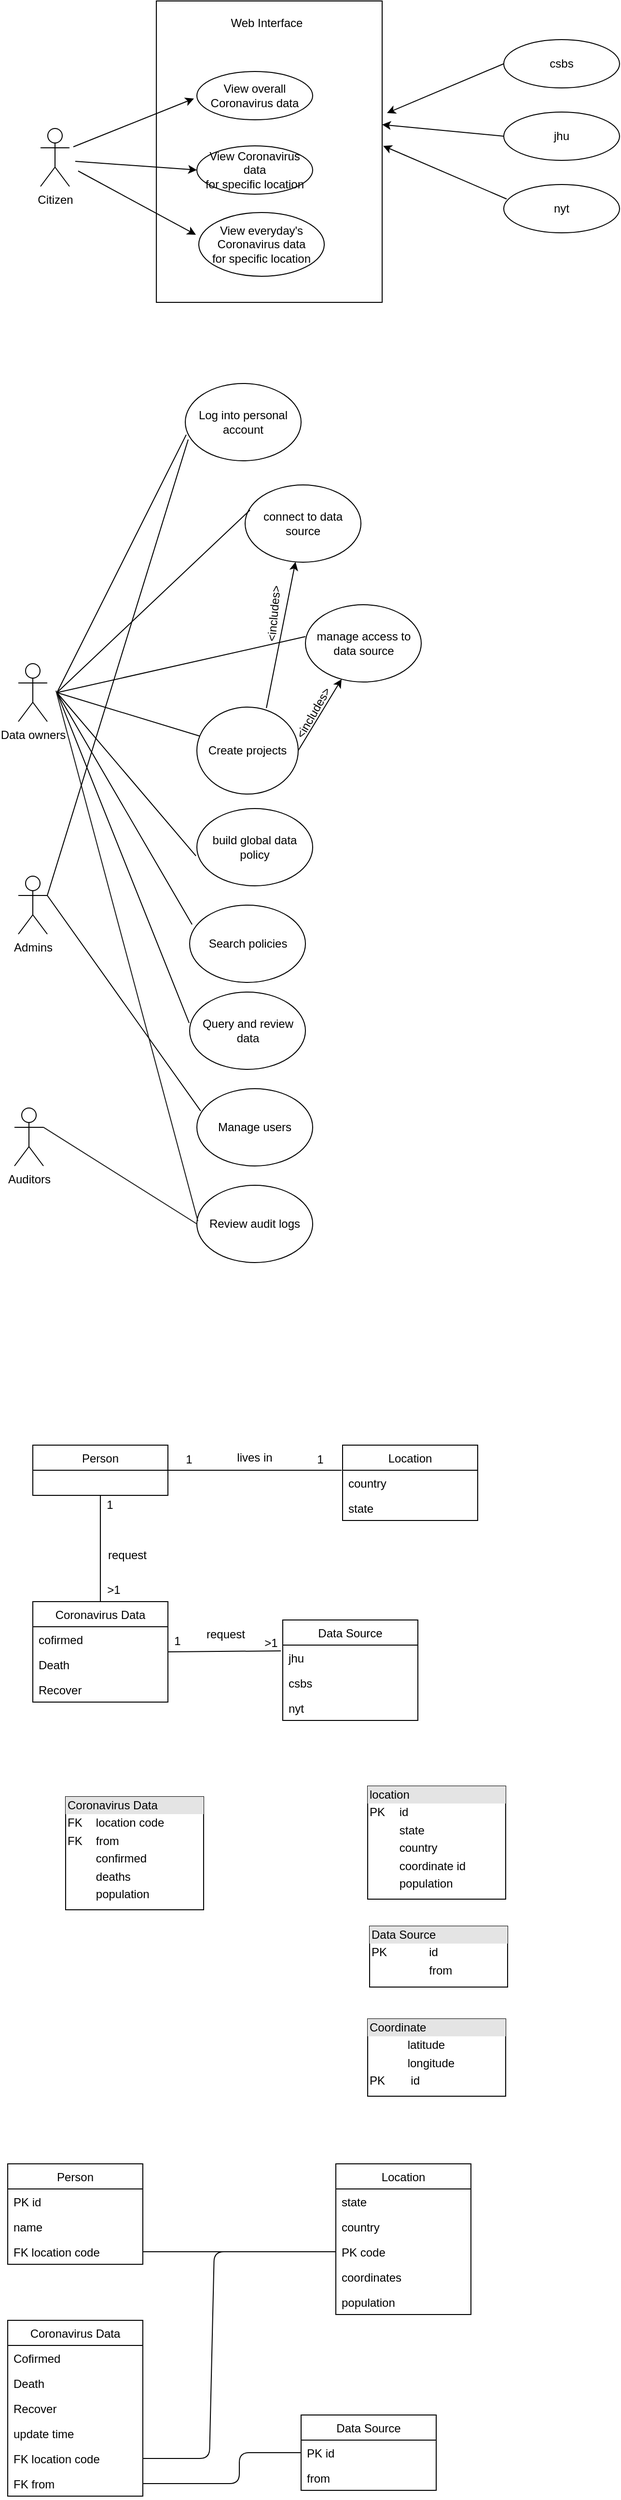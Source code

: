 <mxfile version="19.0.0" type="github" pages="4">
  <diagram id="EQP9zRXKZEcUOoc9K0wP" name="Page-1">
    <mxGraphModel dx="1395" dy="1329" grid="0" gridSize="10" guides="1" tooltips="1" connect="1" arrows="1" fold="1" page="0" pageScale="1" pageWidth="827" pageHeight="1169" math="0" shadow="0">
      <root>
        <mxCell id="0" />
        <mxCell id="1" parent="0" />
        <mxCell id="fNARwGOZfBez5ngFtpuY-2" value="Citizen" style="shape=umlActor;verticalLabelPosition=bottom;verticalAlign=top;html=1;outlineConnect=0;" vertex="1" parent="1">
          <mxGeometry x="63" y="-184" width="30" height="60" as="geometry" />
        </mxCell>
        <mxCell id="fNARwGOZfBez5ngFtpuY-3" value="jhu" style="ellipse;whiteSpace=wrap;html=1;" vertex="1" parent="1">
          <mxGeometry x="543" y="-201" width="120" height="50" as="geometry" />
        </mxCell>
        <mxCell id="fNARwGOZfBez5ngFtpuY-4" value="" style="endArrow=classic;html=1;exitX=0;exitY=0.5;exitDx=0;exitDy=0;" edge="1" parent="1" source="fNARwGOZfBez5ngFtpuY-3">
          <mxGeometry width="50" height="50" relative="1" as="geometry">
            <mxPoint x="382" y="-178.5" as="sourcePoint" />
            <mxPoint x="417" y="-188" as="targetPoint" />
          </mxGeometry>
        </mxCell>
        <mxCell id="fNARwGOZfBez5ngFtpuY-5" value="csbs" style="ellipse;whiteSpace=wrap;html=1;" vertex="1" parent="1">
          <mxGeometry x="543" y="-276" width="120" height="50" as="geometry" />
        </mxCell>
        <mxCell id="fNARwGOZfBez5ngFtpuY-6" value="nyt" style="ellipse;whiteSpace=wrap;html=1;" vertex="1" parent="1">
          <mxGeometry x="543" y="-126" width="120" height="50" as="geometry" />
        </mxCell>
        <mxCell id="fNARwGOZfBez5ngFtpuY-7" value="" style="endArrow=classic;html=1;exitX=0;exitY=0.5;exitDx=0;exitDy=0;" edge="1" parent="1" source="fNARwGOZfBez5ngFtpuY-5">
          <mxGeometry width="50" height="50" relative="1" as="geometry">
            <mxPoint x="600" y="-253" as="sourcePoint" />
            <mxPoint x="422" y="-200" as="targetPoint" />
          </mxGeometry>
        </mxCell>
        <mxCell id="fNARwGOZfBez5ngFtpuY-8" value="" style="endArrow=classic;html=1;exitX=0.025;exitY=0.3;exitDx=0;exitDy=0;exitPerimeter=0;" edge="1" parent="1" source="fNARwGOZfBez5ngFtpuY-6">
          <mxGeometry width="50" height="50" relative="1" as="geometry">
            <mxPoint x="612" y="-130" as="sourcePoint" />
            <mxPoint x="418" y="-166" as="targetPoint" />
          </mxGeometry>
        </mxCell>
        <mxCell id="fNARwGOZfBez5ngFtpuY-9" value="" style="rounded=0;whiteSpace=wrap;html=1;" vertex="1" parent="1">
          <mxGeometry x="183" y="-316" width="234" height="312" as="geometry" />
        </mxCell>
        <mxCell id="fNARwGOZfBez5ngFtpuY-10" value="View overall Coronavirus data" style="ellipse;whiteSpace=wrap;html=1;" vertex="1" parent="1">
          <mxGeometry x="225" y="-243" width="120" height="50" as="geometry" />
        </mxCell>
        <mxCell id="fNARwGOZfBez5ngFtpuY-11" value="&lt;div&gt;View Coronavirus data&lt;/div&gt;&lt;div&gt;for specific location&lt;br&gt;&lt;/div&gt;" style="ellipse;whiteSpace=wrap;html=1;" vertex="1" parent="1">
          <mxGeometry x="225" y="-166" width="120" height="50" as="geometry" />
        </mxCell>
        <mxCell id="fNARwGOZfBez5ngFtpuY-12" value="&lt;div&gt;View everyday&#39;s Coronavirus data&lt;/div&gt;&lt;div&gt;for specific location&lt;br&gt;&lt;/div&gt;" style="ellipse;whiteSpace=wrap;html=1;" vertex="1" parent="1">
          <mxGeometry x="227" y="-97" width="130" height="66" as="geometry" />
        </mxCell>
        <mxCell id="fNARwGOZfBez5ngFtpuY-13" value="" style="endArrow=classic;html=1;" edge="1" parent="1">
          <mxGeometry width="50" height="50" relative="1" as="geometry">
            <mxPoint x="97" y="-165" as="sourcePoint" />
            <mxPoint x="222" y="-215" as="targetPoint" />
          </mxGeometry>
        </mxCell>
        <mxCell id="fNARwGOZfBez5ngFtpuY-14" value="" style="endArrow=classic;html=1;entryX=0;entryY=0.5;entryDx=0;entryDy=0;" edge="1" parent="1" target="fNARwGOZfBez5ngFtpuY-11">
          <mxGeometry width="50" height="50" relative="1" as="geometry">
            <mxPoint x="99" y="-150" as="sourcePoint" />
            <mxPoint x="149" y="-142" as="targetPoint" />
          </mxGeometry>
        </mxCell>
        <mxCell id="fNARwGOZfBez5ngFtpuY-15" value="" style="endArrow=classic;html=1;" edge="1" parent="1">
          <mxGeometry width="50" height="50" relative="1" as="geometry">
            <mxPoint x="102" y="-140" as="sourcePoint" />
            <mxPoint x="224" y="-74" as="targetPoint" />
          </mxGeometry>
        </mxCell>
        <mxCell id="fNARwGOZfBez5ngFtpuY-16" value="Web Interface" style="text;html=1;strokeColor=none;fillColor=none;align=center;verticalAlign=middle;whiteSpace=wrap;rounded=0;" vertex="1" parent="1">
          <mxGeometry x="246" y="-303" width="103" height="20" as="geometry" />
        </mxCell>
        <mxCell id="fNARwGOZfBez5ngFtpuY-17" value="Person" style="swimlane;fontStyle=0;childLayout=stackLayout;horizontal=1;startSize=26;horizontalStack=0;resizeParent=1;resizeParentMax=0;resizeLast=0;collapsible=1;marginBottom=0;" vertex="1" parent="1">
          <mxGeometry x="55" y="1179" width="140" height="52" as="geometry" />
        </mxCell>
        <mxCell id="fNARwGOZfBez5ngFtpuY-18" value="Location" style="swimlane;fontStyle=0;childLayout=stackLayout;horizontal=1;startSize=26;horizontalStack=0;resizeParent=1;resizeParentMax=0;resizeLast=0;collapsible=1;marginBottom=0;" vertex="1" parent="1">
          <mxGeometry x="376" y="1179" width="140" height="78" as="geometry" />
        </mxCell>
        <mxCell id="fNARwGOZfBez5ngFtpuY-19" value="country" style="text;strokeColor=none;fillColor=none;align=left;verticalAlign=top;spacingLeft=4;spacingRight=4;overflow=hidden;rotatable=0;points=[[0,0.5],[1,0.5]];portConstraint=eastwest;" vertex="1" parent="fNARwGOZfBez5ngFtpuY-18">
          <mxGeometry y="26" width="140" height="26" as="geometry" />
        </mxCell>
        <mxCell id="fNARwGOZfBez5ngFtpuY-20" value="state" style="text;strokeColor=none;fillColor=none;align=left;verticalAlign=top;spacingLeft=4;spacingRight=4;overflow=hidden;rotatable=0;points=[[0,0.5],[1,0.5]];portConstraint=eastwest;" vertex="1" parent="fNARwGOZfBez5ngFtpuY-18">
          <mxGeometry y="52" width="140" height="26" as="geometry" />
        </mxCell>
        <mxCell id="fNARwGOZfBez5ngFtpuY-21" value="" style="endArrow=none;html=1;exitX=1;exitY=0.5;exitDx=0;exitDy=0;" edge="1" parent="1" source="fNARwGOZfBez5ngFtpuY-17">
          <mxGeometry width="50" height="50" relative="1" as="geometry">
            <mxPoint x="238" y="1238" as="sourcePoint" />
            <mxPoint x="375" y="1205" as="targetPoint" />
          </mxGeometry>
        </mxCell>
        <mxCell id="fNARwGOZfBez5ngFtpuY-22" value="Coronavirus Data" style="swimlane;fontStyle=0;childLayout=stackLayout;horizontal=1;startSize=26;horizontalStack=0;resizeParent=1;resizeParentMax=0;resizeLast=0;collapsible=1;marginBottom=0;" vertex="1" parent="1">
          <mxGeometry x="55" y="1341" width="140" height="104" as="geometry" />
        </mxCell>
        <mxCell id="fNARwGOZfBez5ngFtpuY-23" value="cofirmed" style="text;strokeColor=none;fillColor=none;align=left;verticalAlign=top;spacingLeft=4;spacingRight=4;overflow=hidden;rotatable=0;points=[[0,0.5],[1,0.5]];portConstraint=eastwest;" vertex="1" parent="fNARwGOZfBez5ngFtpuY-22">
          <mxGeometry y="26" width="140" height="26" as="geometry" />
        </mxCell>
        <mxCell id="fNARwGOZfBez5ngFtpuY-24" value="Death" style="text;strokeColor=none;fillColor=none;align=left;verticalAlign=top;spacingLeft=4;spacingRight=4;overflow=hidden;rotatable=0;points=[[0,0.5],[1,0.5]];portConstraint=eastwest;" vertex="1" parent="fNARwGOZfBez5ngFtpuY-22">
          <mxGeometry y="52" width="140" height="26" as="geometry" />
        </mxCell>
        <mxCell id="fNARwGOZfBez5ngFtpuY-25" value="Recover" style="text;strokeColor=none;fillColor=none;align=left;verticalAlign=top;spacingLeft=4;spacingRight=4;overflow=hidden;rotatable=0;points=[[0,0.5],[1,0.5]];portConstraint=eastwest;" vertex="1" parent="fNARwGOZfBez5ngFtpuY-22">
          <mxGeometry y="78" width="140" height="26" as="geometry" />
        </mxCell>
        <mxCell id="fNARwGOZfBez5ngFtpuY-26" value="Data Source" style="swimlane;fontStyle=0;childLayout=stackLayout;horizontal=1;startSize=26;horizontalStack=0;resizeParent=1;resizeParentMax=0;resizeLast=0;collapsible=1;marginBottom=0;" vertex="1" parent="1">
          <mxGeometry x="314" y="1360" width="140" height="104" as="geometry" />
        </mxCell>
        <mxCell id="fNARwGOZfBez5ngFtpuY-27" value="jhu" style="text;strokeColor=none;fillColor=none;align=left;verticalAlign=top;spacingLeft=4;spacingRight=4;overflow=hidden;rotatable=0;points=[[0,0.5],[1,0.5]];portConstraint=eastwest;" vertex="1" parent="fNARwGOZfBez5ngFtpuY-26">
          <mxGeometry y="26" width="140" height="26" as="geometry" />
        </mxCell>
        <mxCell id="fNARwGOZfBez5ngFtpuY-28" value="csbs" style="text;strokeColor=none;fillColor=none;align=left;verticalAlign=top;spacingLeft=4;spacingRight=4;overflow=hidden;rotatable=0;points=[[0,0.5],[1,0.5]];portConstraint=eastwest;" vertex="1" parent="fNARwGOZfBez5ngFtpuY-26">
          <mxGeometry y="52" width="140" height="26" as="geometry" />
        </mxCell>
        <mxCell id="fNARwGOZfBez5ngFtpuY-29" value="nyt" style="text;strokeColor=none;fillColor=none;align=left;verticalAlign=top;spacingLeft=4;spacingRight=4;overflow=hidden;rotatable=0;points=[[0,0.5],[1,0.5]];portConstraint=eastwest;" vertex="1" parent="fNARwGOZfBez5ngFtpuY-26">
          <mxGeometry y="78" width="140" height="26" as="geometry" />
        </mxCell>
        <mxCell id="fNARwGOZfBez5ngFtpuY-30" value="" style="endArrow=none;html=1;entryX=0.5;entryY=1;entryDx=0;entryDy=0;" edge="1" parent="1" source="fNARwGOZfBez5ngFtpuY-22" target="fNARwGOZfBez5ngFtpuY-17">
          <mxGeometry width="50" height="50" relative="1" as="geometry">
            <mxPoint x="385" y="1525" as="sourcePoint" />
            <mxPoint x="435" y="1475" as="targetPoint" />
          </mxGeometry>
        </mxCell>
        <mxCell id="fNARwGOZfBez5ngFtpuY-31" value="lives in" style="text;html=1;strokeColor=none;fillColor=none;align=center;verticalAlign=middle;whiteSpace=wrap;rounded=0;" vertex="1" parent="1">
          <mxGeometry x="265" y="1182" width="40" height="20" as="geometry" />
        </mxCell>
        <mxCell id="fNARwGOZfBez5ngFtpuY-32" value="request" style="text;html=1;strokeColor=none;fillColor=none;align=center;verticalAlign=middle;whiteSpace=wrap;rounded=0;" vertex="1" parent="1">
          <mxGeometry x="133" y="1283" width="40" height="20" as="geometry" />
        </mxCell>
        <mxCell id="fNARwGOZfBez5ngFtpuY-33" value="" style="endArrow=none;html=1;entryX=1;entryY=0.5;entryDx=0;entryDy=0;" edge="1" parent="1" target="fNARwGOZfBez5ngFtpuY-22">
          <mxGeometry width="50" height="50" relative="1" as="geometry">
            <mxPoint x="312" y="1392" as="sourcePoint" />
            <mxPoint x="135" y="1241" as="targetPoint" />
          </mxGeometry>
        </mxCell>
        <mxCell id="fNARwGOZfBez5ngFtpuY-34" value="request" style="text;html=1;strokeColor=none;fillColor=none;align=center;verticalAlign=middle;whiteSpace=wrap;rounded=0;" vertex="1" parent="1">
          <mxGeometry x="235" y="1365" width="40" height="20" as="geometry" />
        </mxCell>
        <mxCell id="fNARwGOZfBez5ngFtpuY-35" value="1" style="text;html=1;strokeColor=none;fillColor=none;align=center;verticalAlign=middle;whiteSpace=wrap;rounded=0;" vertex="1" parent="1">
          <mxGeometry x="115" y="1231" width="40" height="20" as="geometry" />
        </mxCell>
        <mxCell id="fNARwGOZfBez5ngFtpuY-36" value="&amp;gt;1" style="text;html=1;strokeColor=none;fillColor=none;align=center;verticalAlign=middle;whiteSpace=wrap;rounded=0;" vertex="1" parent="1">
          <mxGeometry x="119" y="1319" width="40" height="20" as="geometry" />
        </mxCell>
        <mxCell id="fNARwGOZfBez5ngFtpuY-37" value="1" style="text;html=1;strokeColor=none;fillColor=none;align=center;verticalAlign=middle;whiteSpace=wrap;rounded=0;" vertex="1" parent="1">
          <mxGeometry x="333" y="1184" width="40" height="20" as="geometry" />
        </mxCell>
        <mxCell id="fNARwGOZfBez5ngFtpuY-38" value="1" style="text;html=1;strokeColor=none;fillColor=none;align=center;verticalAlign=middle;whiteSpace=wrap;rounded=0;" vertex="1" parent="1">
          <mxGeometry x="197" y="1184" width="40" height="20" as="geometry" />
        </mxCell>
        <mxCell id="fNARwGOZfBez5ngFtpuY-39" value="1" style="text;html=1;strokeColor=none;fillColor=none;align=center;verticalAlign=middle;whiteSpace=wrap;rounded=0;" vertex="1" parent="1">
          <mxGeometry x="185" y="1372" width="40" height="20" as="geometry" />
        </mxCell>
        <mxCell id="fNARwGOZfBez5ngFtpuY-40" value="&amp;gt;1" style="text;html=1;strokeColor=none;fillColor=none;align=center;verticalAlign=middle;whiteSpace=wrap;rounded=0;" vertex="1" parent="1">
          <mxGeometry x="282" y="1374" width="40" height="20" as="geometry" />
        </mxCell>
        <mxCell id="fNARwGOZfBez5ngFtpuY-41" value="Person" style="swimlane;fontStyle=0;childLayout=stackLayout;horizontal=1;startSize=26;horizontalStack=0;resizeParent=1;resizeParentMax=0;resizeLast=0;collapsible=1;marginBottom=0;" vertex="1" parent="1">
          <mxGeometry x="29" y="1923" width="140" height="104" as="geometry" />
        </mxCell>
        <mxCell id="fNARwGOZfBez5ngFtpuY-42" value="PK id" style="text;strokeColor=none;fillColor=none;align=left;verticalAlign=top;spacingLeft=4;spacingRight=4;overflow=hidden;rotatable=0;points=[[0,0.5],[1,0.5]];portConstraint=eastwest;" vertex="1" parent="fNARwGOZfBez5ngFtpuY-41">
          <mxGeometry y="26" width="140" height="26" as="geometry" />
        </mxCell>
        <mxCell id="fNARwGOZfBez5ngFtpuY-43" value="name" style="text;strokeColor=none;fillColor=none;align=left;verticalAlign=top;spacingLeft=4;spacingRight=4;overflow=hidden;rotatable=0;points=[[0,0.5],[1,0.5]];portConstraint=eastwest;" vertex="1" parent="fNARwGOZfBez5ngFtpuY-41">
          <mxGeometry y="52" width="140" height="26" as="geometry" />
        </mxCell>
        <mxCell id="fNARwGOZfBez5ngFtpuY-44" value="FK location code" style="text;strokeColor=none;fillColor=none;align=left;verticalAlign=top;spacingLeft=4;spacingRight=4;overflow=hidden;rotatable=0;points=[[0,0.5],[1,0.5]];portConstraint=eastwest;" vertex="1" parent="fNARwGOZfBez5ngFtpuY-41">
          <mxGeometry y="78" width="140" height="26" as="geometry" />
        </mxCell>
        <mxCell id="fNARwGOZfBez5ngFtpuY-45" value="Location" style="swimlane;fontStyle=0;childLayout=stackLayout;horizontal=1;startSize=26;horizontalStack=0;resizeParent=1;resizeParentMax=0;resizeLast=0;collapsible=1;marginBottom=0;" vertex="1" parent="1">
          <mxGeometry x="369" y="1923" width="140" height="156" as="geometry" />
        </mxCell>
        <mxCell id="fNARwGOZfBez5ngFtpuY-46" value="state" style="text;strokeColor=none;fillColor=none;align=left;verticalAlign=top;spacingLeft=4;spacingRight=4;overflow=hidden;rotatable=0;points=[[0,0.5],[1,0.5]];portConstraint=eastwest;" vertex="1" parent="fNARwGOZfBez5ngFtpuY-45">
          <mxGeometry y="26" width="140" height="26" as="geometry" />
        </mxCell>
        <mxCell id="fNARwGOZfBez5ngFtpuY-47" value="country" style="text;strokeColor=none;fillColor=none;align=left;verticalAlign=top;spacingLeft=4;spacingRight=4;overflow=hidden;rotatable=0;points=[[0,0.5],[1,0.5]];portConstraint=eastwest;" vertex="1" parent="fNARwGOZfBez5ngFtpuY-45">
          <mxGeometry y="52" width="140" height="26" as="geometry" />
        </mxCell>
        <mxCell id="fNARwGOZfBez5ngFtpuY-48" value="PK code" style="text;strokeColor=none;fillColor=none;align=left;verticalAlign=top;spacingLeft=4;spacingRight=4;overflow=hidden;rotatable=0;points=[[0,0.5],[1,0.5]];portConstraint=eastwest;" vertex="1" parent="fNARwGOZfBez5ngFtpuY-45">
          <mxGeometry y="78" width="140" height="26" as="geometry" />
        </mxCell>
        <mxCell id="fNARwGOZfBez5ngFtpuY-49" value="coordinates" style="text;strokeColor=none;fillColor=none;align=left;verticalAlign=top;spacingLeft=4;spacingRight=4;overflow=hidden;rotatable=0;points=[[0,0.5],[1,0.5]];portConstraint=eastwest;" vertex="1" parent="fNARwGOZfBez5ngFtpuY-45">
          <mxGeometry y="104" width="140" height="26" as="geometry" />
        </mxCell>
        <mxCell id="fNARwGOZfBez5ngFtpuY-50" value="population" style="text;strokeColor=none;fillColor=none;align=left;verticalAlign=top;spacingLeft=4;spacingRight=4;overflow=hidden;rotatable=0;points=[[0,0.5],[1,0.5]];portConstraint=eastwest;" vertex="1" parent="fNARwGOZfBez5ngFtpuY-45">
          <mxGeometry y="130" width="140" height="26" as="geometry" />
        </mxCell>
        <mxCell id="fNARwGOZfBez5ngFtpuY-51" value="Coronavirus Data" style="swimlane;fontStyle=0;childLayout=stackLayout;horizontal=1;startSize=26;horizontalStack=0;resizeParent=1;resizeParentMax=0;resizeLast=0;collapsible=1;marginBottom=0;" vertex="1" parent="1">
          <mxGeometry x="29" y="2085" width="140" height="182" as="geometry" />
        </mxCell>
        <mxCell id="fNARwGOZfBez5ngFtpuY-52" value="Cofirmed" style="text;strokeColor=none;fillColor=none;align=left;verticalAlign=top;spacingLeft=4;spacingRight=4;overflow=hidden;rotatable=0;points=[[0,0.5],[1,0.5]];portConstraint=eastwest;" vertex="1" parent="fNARwGOZfBez5ngFtpuY-51">
          <mxGeometry y="26" width="140" height="26" as="geometry" />
        </mxCell>
        <mxCell id="fNARwGOZfBez5ngFtpuY-53" value="Death" style="text;strokeColor=none;fillColor=none;align=left;verticalAlign=top;spacingLeft=4;spacingRight=4;overflow=hidden;rotatable=0;points=[[0,0.5],[1,0.5]];portConstraint=eastwest;" vertex="1" parent="fNARwGOZfBez5ngFtpuY-51">
          <mxGeometry y="52" width="140" height="26" as="geometry" />
        </mxCell>
        <mxCell id="fNARwGOZfBez5ngFtpuY-54" value="Recover" style="text;strokeColor=none;fillColor=none;align=left;verticalAlign=top;spacingLeft=4;spacingRight=4;overflow=hidden;rotatable=0;points=[[0,0.5],[1,0.5]];portConstraint=eastwest;" vertex="1" parent="fNARwGOZfBez5ngFtpuY-51">
          <mxGeometry y="78" width="140" height="26" as="geometry" />
        </mxCell>
        <mxCell id="fNARwGOZfBez5ngFtpuY-55" value="update time" style="text;strokeColor=none;fillColor=none;align=left;verticalAlign=top;spacingLeft=4;spacingRight=4;overflow=hidden;rotatable=0;points=[[0,0.5],[1,0.5]];portConstraint=eastwest;" vertex="1" parent="fNARwGOZfBez5ngFtpuY-51">
          <mxGeometry y="104" width="140" height="26" as="geometry" />
        </mxCell>
        <mxCell id="fNARwGOZfBez5ngFtpuY-56" value="FK location code" style="text;strokeColor=none;fillColor=none;align=left;verticalAlign=top;spacingLeft=4;spacingRight=4;overflow=hidden;rotatable=0;points=[[0,0.5],[1,0.5]];portConstraint=eastwest;" vertex="1" parent="fNARwGOZfBez5ngFtpuY-51">
          <mxGeometry y="130" width="140" height="26" as="geometry" />
        </mxCell>
        <mxCell id="fNARwGOZfBez5ngFtpuY-57" value="FK from" style="text;strokeColor=none;fillColor=none;align=left;verticalAlign=top;spacingLeft=4;spacingRight=4;overflow=hidden;rotatable=0;points=[[0,0.5],[1,0.5]];portConstraint=eastwest;" vertex="1" parent="fNARwGOZfBez5ngFtpuY-51">
          <mxGeometry y="156" width="140" height="26" as="geometry" />
        </mxCell>
        <mxCell id="fNARwGOZfBez5ngFtpuY-58" value="Data Source" style="swimlane;fontStyle=0;childLayout=stackLayout;horizontal=1;startSize=26;horizontalStack=0;resizeParent=1;resizeParentMax=0;resizeLast=0;collapsible=1;marginBottom=0;" vertex="1" parent="1">
          <mxGeometry x="333" y="2183" width="140" height="78" as="geometry" />
        </mxCell>
        <mxCell id="fNARwGOZfBez5ngFtpuY-59" value="PK id" style="text;strokeColor=none;fillColor=none;align=left;verticalAlign=top;spacingLeft=4;spacingRight=4;overflow=hidden;rotatable=0;points=[[0,0.5],[1,0.5]];portConstraint=eastwest;" vertex="1" parent="fNARwGOZfBez5ngFtpuY-58">
          <mxGeometry y="26" width="140" height="26" as="geometry" />
        </mxCell>
        <mxCell id="fNARwGOZfBez5ngFtpuY-60" value="from" style="text;strokeColor=none;fillColor=none;align=left;verticalAlign=top;spacingLeft=4;spacingRight=4;overflow=hidden;rotatable=0;points=[[0,0.5],[1,0.5]];portConstraint=eastwest;" vertex="1" parent="fNARwGOZfBez5ngFtpuY-58">
          <mxGeometry y="52" width="140" height="26" as="geometry" />
        </mxCell>
        <mxCell id="fNARwGOZfBez5ngFtpuY-61" value="" style="endArrow=none;html=1;exitX=1;exitY=0.5;exitDx=0;exitDy=0;entryX=0;entryY=0.5;entryDx=0;entryDy=0;" edge="1" parent="1" source="fNARwGOZfBez5ngFtpuY-56" target="fNARwGOZfBez5ngFtpuY-48">
          <mxGeometry width="50" height="50" relative="1" as="geometry">
            <mxPoint x="378" y="2050" as="sourcePoint" />
            <mxPoint x="428" y="2000" as="targetPoint" />
            <Array as="points">
              <mxPoint x="238" y="2228" />
              <mxPoint x="243" y="2014" />
            </Array>
          </mxGeometry>
        </mxCell>
        <mxCell id="fNARwGOZfBez5ngFtpuY-62" value="" style="endArrow=none;html=1;exitX=1;exitY=0.5;exitDx=0;exitDy=0;entryX=0;entryY=0.5;entryDx=0;entryDy=0;" edge="1" parent="1" source="fNARwGOZfBez5ngFtpuY-57" target="fNARwGOZfBez5ngFtpuY-59">
          <mxGeometry width="50" height="50" relative="1" as="geometry">
            <mxPoint x="197" y="2315" as="sourcePoint" />
            <mxPoint x="332" y="2197" as="targetPoint" />
            <Array as="points">
              <mxPoint x="269" y="2254" />
              <mxPoint x="269" y="2222" />
            </Array>
          </mxGeometry>
        </mxCell>
        <mxCell id="fNARwGOZfBez5ngFtpuY-63" value="" style="endArrow=none;html=1;exitX=1;exitY=0.5;exitDx=0;exitDy=0;" edge="1" parent="1" source="fNARwGOZfBez5ngFtpuY-44">
          <mxGeometry width="50" height="50" relative="1" as="geometry">
            <mxPoint x="378" y="2050" as="sourcePoint" />
            <mxPoint x="367" y="2014" as="targetPoint" />
          </mxGeometry>
        </mxCell>
        <mxCell id="fNARwGOZfBez5ngFtpuY-64" value="&lt;div style=&quot;box-sizing: border-box ; width: 100% ; background: #e4e4e4 ; padding: 2px&quot;&gt;location&lt;br&gt;&lt;/div&gt;&lt;table style=&quot;width: 100% ; font-size: 1em&quot; cellspacing=&quot;0&quot; cellpadding=&quot;2&quot;&gt;&lt;tbody&gt;&lt;tr&gt;&lt;td&gt;PK&lt;/td&gt;&lt;td&gt;id&lt;/td&gt;&lt;/tr&gt;&lt;tr&gt;&lt;td&gt;&lt;br&gt;&lt;/td&gt;&lt;td&gt;state&lt;/td&gt;&lt;/tr&gt;&lt;tr&gt;&lt;td&gt;&lt;br&gt;&lt;/td&gt;&lt;td&gt;country&lt;/td&gt;&lt;/tr&gt;&lt;tr&gt;&lt;td&gt;&lt;br&gt;&lt;/td&gt;&lt;td&gt;coordinate id&lt;br&gt;&lt;/td&gt;&lt;/tr&gt;&lt;tr&gt;&lt;td&gt;&lt;br&gt;&lt;/td&gt;&lt;td&gt;population&lt;br&gt;&lt;/td&gt;&lt;/tr&gt;&lt;/tbody&gt;&lt;/table&gt;" style="verticalAlign=top;align=left;overflow=fill;html=1;" vertex="1" parent="1">
          <mxGeometry x="402" y="1532" width="143" height="117" as="geometry" />
        </mxCell>
        <mxCell id="fNARwGOZfBez5ngFtpuY-65" value="&lt;div style=&quot;box-sizing: border-box ; width: 100% ; background: #e4e4e4 ; padding: 2px&quot;&gt;Data Source&lt;br&gt;&lt;/div&gt;&lt;table style=&quot;width: 100% ; font-size: 1em&quot; cellspacing=&quot;0&quot; cellpadding=&quot;2&quot;&gt;&lt;tbody&gt;&lt;tr&gt;&lt;td&gt;PK&lt;/td&gt;&lt;td&gt;id&lt;/td&gt;&lt;/tr&gt;&lt;tr&gt;&lt;td&gt;&lt;br&gt;&lt;/td&gt;&lt;td&gt;from&lt;/td&gt;&lt;/tr&gt;&lt;/tbody&gt;&lt;/table&gt;" style="verticalAlign=top;align=left;overflow=fill;html=1;" vertex="1" parent="1">
          <mxGeometry x="404" y="1677" width="143" height="63" as="geometry" />
        </mxCell>
        <mxCell id="fNARwGOZfBez5ngFtpuY-66" value="&lt;div style=&quot;box-sizing: border-box ; width: 100% ; background: #e4e4e4 ; padding: 2px&quot;&gt;Coronavirus Data&lt;/div&gt;&lt;table style=&quot;width: 100% ; font-size: 1em&quot; cellspacing=&quot;0&quot; cellpadding=&quot;2&quot;&gt;&lt;tbody&gt;&lt;tr&gt;&lt;td&gt;FK&lt;/td&gt;&lt;td&gt;location code&lt;br&gt;&lt;/td&gt;&lt;/tr&gt;&lt;tr&gt;&lt;td&gt;FK&lt;br&gt;&lt;/td&gt;&lt;td&gt;from&lt;/td&gt;&lt;/tr&gt;&lt;tr&gt;&lt;td&gt;&lt;br&gt;&lt;/td&gt;&lt;td&gt;confirmed&lt;/td&gt;&lt;/tr&gt;&lt;tr&gt;&lt;td&gt;&lt;br&gt;&lt;/td&gt;&lt;td&gt;deaths&lt;br&gt;&lt;/td&gt;&lt;/tr&gt;&lt;tr&gt;&lt;td&gt;&lt;br&gt;&lt;/td&gt;&lt;td&gt;population&lt;br&gt;&lt;/td&gt;&lt;/tr&gt;&lt;/tbody&gt;&lt;/table&gt;" style="verticalAlign=top;align=left;overflow=fill;html=1;" vertex="1" parent="1">
          <mxGeometry x="89" y="1543" width="143" height="117" as="geometry" />
        </mxCell>
        <mxCell id="fNARwGOZfBez5ngFtpuY-67" value="&lt;div style=&quot;box-sizing: border-box ; width: 100% ; background: #e4e4e4 ; padding: 2px&quot;&gt;Coordinate&lt;br&gt;&lt;/div&gt;&lt;table style=&quot;width: 100% ; font-size: 1em&quot; cellspacing=&quot;0&quot; cellpadding=&quot;2&quot;&gt;&lt;tbody&gt;&lt;tr&gt;&lt;td&gt;&lt;br&gt;&lt;/td&gt;&lt;td&gt;latitude&lt;/td&gt;&lt;/tr&gt;&lt;tr&gt;&lt;td&gt;&lt;br&gt;&lt;/td&gt;&lt;td&gt;longitude&lt;br&gt;&lt;/td&gt;&lt;/tr&gt;&lt;tr&gt;&lt;td&gt;PK&lt;br&gt;&lt;/td&gt;&lt;td&gt;&amp;nbsp;id&lt;br&gt;&lt;/td&gt;&lt;/tr&gt;&lt;tr&gt;&lt;td&gt;&lt;br&gt;&lt;/td&gt;&lt;td&gt;&lt;br&gt;&lt;/td&gt;&lt;/tr&gt;&lt;/tbody&gt;&lt;/table&gt;" style="verticalAlign=top;align=left;overflow=fill;html=1;" vertex="1" parent="1">
          <mxGeometry x="402" y="1773" width="143" height="80" as="geometry" />
        </mxCell>
        <mxCell id="fNARwGOZfBez5ngFtpuY-68" value="Data owners" style="shape=umlActor;verticalLabelPosition=bottom;verticalAlign=top;html=1;outlineConnect=0;" vertex="1" parent="1">
          <mxGeometry x="40" y="370" width="30" height="60" as="geometry" />
        </mxCell>
        <mxCell id="fNARwGOZfBez5ngFtpuY-69" value="&lt;span lang=&quot;EN-US&quot;&gt;Log into personal account&lt;/span&gt;" style="ellipse;whiteSpace=wrap;html=1;" vertex="1" parent="1">
          <mxGeometry x="213" y="80" width="120" height="80" as="geometry" />
        </mxCell>
        <mxCell id="fNARwGOZfBez5ngFtpuY-70" value="connect to data source" style="ellipse;whiteSpace=wrap;html=1;" vertex="1" parent="1">
          <mxGeometry x="275" y="185" width="120" height="80" as="geometry" />
        </mxCell>
        <mxCell id="fNARwGOZfBez5ngFtpuY-71" value="" style="endArrow=none;html=1;rounded=0;entryX=0.008;entryY=0.663;entryDx=0;entryDy=0;entryPerimeter=0;" edge="1" parent="1" target="fNARwGOZfBez5ngFtpuY-69">
          <mxGeometry width="50" height="50" relative="1" as="geometry">
            <mxPoint x="80" y="400" as="sourcePoint" />
            <mxPoint x="382" y="402" as="targetPoint" />
          </mxGeometry>
        </mxCell>
        <mxCell id="fNARwGOZfBez5ngFtpuY-72" value="" style="endArrow=none;html=1;rounded=0;entryX=0.042;entryY=0.325;entryDx=0;entryDy=0;entryPerimeter=0;" edge="1" parent="1" target="fNARwGOZfBez5ngFtpuY-70">
          <mxGeometry width="50" height="50" relative="1" as="geometry">
            <mxPoint x="80" y="400" as="sourcePoint" />
            <mxPoint x="310" y="280" as="targetPoint" />
          </mxGeometry>
        </mxCell>
        <mxCell id="fNARwGOZfBez5ngFtpuY-73" value="manage access to data source " style="ellipse;whiteSpace=wrap;html=1;" vertex="1" parent="1">
          <mxGeometry x="337.5" y="309" width="120" height="80" as="geometry" />
        </mxCell>
        <mxCell id="fNARwGOZfBez5ngFtpuY-74" value="" style="endArrow=none;html=1;rounded=0;entryX=0;entryY=0.413;entryDx=0;entryDy=0;entryPerimeter=0;" edge="1" parent="1" target="fNARwGOZfBez5ngFtpuY-73">
          <mxGeometry width="50" height="50" relative="1" as="geometry">
            <mxPoint x="80" y="400" as="sourcePoint" />
            <mxPoint x="194" y="311" as="targetPoint" />
          </mxGeometry>
        </mxCell>
        <mxCell id="fNARwGOZfBez5ngFtpuY-75" value="build global data policy" style="ellipse;whiteSpace=wrap;html=1;" vertex="1" parent="1">
          <mxGeometry x="225" y="520" width="120" height="80" as="geometry" />
        </mxCell>
        <mxCell id="fNARwGOZfBez5ngFtpuY-76" value="" style="endArrow=none;html=1;rounded=0;entryX=-0.008;entryY=0.613;entryDx=0;entryDy=0;entryPerimeter=0;" edge="1" parent="1" target="fNARwGOZfBez5ngFtpuY-75">
          <mxGeometry width="50" height="50" relative="1" as="geometry">
            <mxPoint x="80" y="400" as="sourcePoint" />
            <mxPoint x="520" y="420" as="targetPoint" />
          </mxGeometry>
        </mxCell>
        <mxCell id="fNARwGOZfBez5ngFtpuY-77" value="Create projects" style="ellipse;whiteSpace=wrap;html=1;" vertex="1" parent="1">
          <mxGeometry x="225" y="415" width="105" height="90" as="geometry" />
        </mxCell>
        <mxCell id="fNARwGOZfBez5ngFtpuY-78" value="" style="endArrow=none;html=1;rounded=0;" edge="1" parent="1" target="fNARwGOZfBez5ngFtpuY-77">
          <mxGeometry width="50" height="50" relative="1" as="geometry">
            <mxPoint x="80" y="400" as="sourcePoint" />
            <mxPoint x="200" y="300" as="targetPoint" />
          </mxGeometry>
        </mxCell>
        <mxCell id="fNARwGOZfBez5ngFtpuY-80" value="" style="endArrow=classic;html=1;rounded=0;exitX=0.686;exitY=0.011;exitDx=0;exitDy=0;exitPerimeter=0;" edge="1" parent="1" source="fNARwGOZfBez5ngFtpuY-77" target="fNARwGOZfBez5ngFtpuY-70">
          <mxGeometry width="50" height="50" relative="1" as="geometry">
            <mxPoint x="280" y="430" as="sourcePoint" />
            <mxPoint x="330" y="380" as="targetPoint" />
          </mxGeometry>
        </mxCell>
        <mxCell id="fNARwGOZfBez5ngFtpuY-86" value="&amp;lt;includes&amp;gt;" style="text;html=1;strokeColor=none;fillColor=none;align=center;verticalAlign=middle;whiteSpace=wrap;rounded=0;rotation=-85;" vertex="1" parent="1">
          <mxGeometry x="275" y="303" width="60" height="30" as="geometry" />
        </mxCell>
        <mxCell id="fNARwGOZfBez5ngFtpuY-89" value="Search policies" style="ellipse;whiteSpace=wrap;html=1;" vertex="1" parent="1">
          <mxGeometry x="217.5" y="620" width="120" height="80" as="geometry" />
        </mxCell>
        <mxCell id="fNARwGOZfBez5ngFtpuY-91" value="" style="endArrow=none;html=1;rounded=0;entryX=0.021;entryY=0.25;entryDx=0;entryDy=0;entryPerimeter=0;" edge="1" parent="1" target="fNARwGOZfBez5ngFtpuY-89">
          <mxGeometry width="50" height="50" relative="1" as="geometry">
            <mxPoint x="80" y="400" as="sourcePoint" />
            <mxPoint x="110" y="500" as="targetPoint" />
          </mxGeometry>
        </mxCell>
        <mxCell id="fNARwGOZfBez5ngFtpuY-92" value="Query and review data" style="ellipse;whiteSpace=wrap;html=1;" vertex="1" parent="1">
          <mxGeometry x="217.5" y="710" width="120" height="80" as="geometry" />
        </mxCell>
        <mxCell id="fNARwGOZfBez5ngFtpuY-93" value="Manage users" style="ellipse;whiteSpace=wrap;html=1;" vertex="1" parent="1">
          <mxGeometry x="225" y="810" width="120" height="80" as="geometry" />
        </mxCell>
        <mxCell id="fNARwGOZfBez5ngFtpuY-94" value="Admins" style="shape=umlActor;verticalLabelPosition=bottom;verticalAlign=top;html=1;outlineConnect=0;" vertex="1" parent="1">
          <mxGeometry x="40" y="590" width="30" height="60" as="geometry" />
        </mxCell>
        <mxCell id="fNARwGOZfBez5ngFtpuY-95" value="" style="endArrow=none;html=1;rounded=0;entryX=0.025;entryY=0.725;entryDx=0;entryDy=0;entryPerimeter=0;exitX=1;exitY=0.333;exitDx=0;exitDy=0;exitPerimeter=0;" edge="1" parent="1" source="fNARwGOZfBez5ngFtpuY-94" target="fNARwGOZfBez5ngFtpuY-69">
          <mxGeometry width="50" height="50" relative="1" as="geometry">
            <mxPoint x="70" y="570" as="sourcePoint" />
            <mxPoint x="120" y="520" as="targetPoint" />
          </mxGeometry>
        </mxCell>
        <mxCell id="fNARwGOZfBez5ngFtpuY-96" value="" style="endArrow=none;html=1;rounded=0;exitX=1;exitY=0.333;exitDx=0;exitDy=0;exitPerimeter=0;entryX=0.033;entryY=0.288;entryDx=0;entryDy=0;entryPerimeter=0;" edge="1" parent="1" source="fNARwGOZfBez5ngFtpuY-94" target="fNARwGOZfBez5ngFtpuY-93">
          <mxGeometry width="50" height="50" relative="1" as="geometry">
            <mxPoint x="70" y="690" as="sourcePoint" />
            <mxPoint x="120" y="640" as="targetPoint" />
          </mxGeometry>
        </mxCell>
        <mxCell id="fNARwGOZfBez5ngFtpuY-100" value="" style="endArrow=none;html=1;rounded=0;entryX=-0.004;entryY=0.4;entryDx=0;entryDy=0;entryPerimeter=0;" edge="1" parent="1" target="fNARwGOZfBez5ngFtpuY-92">
          <mxGeometry width="50" height="50" relative="1" as="geometry">
            <mxPoint x="80" y="400" as="sourcePoint" />
            <mxPoint x="130" y="400" as="targetPoint" />
          </mxGeometry>
        </mxCell>
        <mxCell id="fNARwGOZfBez5ngFtpuY-81" value="" style="endArrow=classic;html=1;rounded=0;exitX=1;exitY=0.5;exitDx=0;exitDy=0;" edge="1" parent="1" source="fNARwGOZfBez5ngFtpuY-77" target="fNARwGOZfBez5ngFtpuY-73">
          <mxGeometry width="50" height="50" relative="1" as="geometry">
            <mxPoint x="396.0" y="507.997" as="sourcePoint" />
            <mxPoint x="432.0" y="445.997" as="targetPoint" />
          </mxGeometry>
        </mxCell>
        <mxCell id="fNARwGOZfBez5ngFtpuY-87" value="&amp;lt;includes&amp;gt;" style="text;html=1;strokeColor=none;fillColor=none;align=center;verticalAlign=middle;whiteSpace=wrap;rounded=0;rotation=-60;" vertex="1" parent="1">
          <mxGeometry x="316.0" y="405.997" width="60" height="30" as="geometry" />
        </mxCell>
        <mxCell id="wUKeml59tgR4kstWyBrH-4" value="Auditors" style="shape=umlActor;verticalLabelPosition=bottom;verticalAlign=top;html=1;outlineConnect=0;" vertex="1" parent="1">
          <mxGeometry x="36" y="830" width="30" height="60" as="geometry" />
        </mxCell>
        <mxCell id="wUKeml59tgR4kstWyBrH-10" value="Review audit logs" style="ellipse;whiteSpace=wrap;html=1;" vertex="1" parent="1">
          <mxGeometry x="225" y="910" width="120" height="80" as="geometry" />
        </mxCell>
        <mxCell id="wUKeml59tgR4kstWyBrH-11" value="" style="endArrow=none;html=1;rounded=0;fontColor=#FF0000;strokeColor=#1A1A1A;exitX=1;exitY=0.333;exitDx=0;exitDy=0;exitPerimeter=0;entryX=0;entryY=0.5;entryDx=0;entryDy=0;" edge="1" parent="1" source="wUKeml59tgR4kstWyBrH-4" target="wUKeml59tgR4kstWyBrH-10">
          <mxGeometry width="50" height="50" relative="1" as="geometry">
            <mxPoint x="67" y="914" as="sourcePoint" />
            <mxPoint x="117" y="864" as="targetPoint" />
          </mxGeometry>
        </mxCell>
        <mxCell id="wUKeml59tgR4kstWyBrH-12" value="" style="endArrow=none;html=1;rounded=0;fontColor=#FF0000;strokeColor=#1A1A1A;" edge="1" parent="1">
          <mxGeometry width="50" height="50" relative="1" as="geometry">
            <mxPoint x="79" y="398" as="sourcePoint" />
            <mxPoint x="226" y="947" as="targetPoint" />
          </mxGeometry>
        </mxCell>
      </root>
    </mxGraphModel>
  </diagram>
  <diagram name="Copy of Page-1" id="ecYS8LQjBznt1AWfz2F0">
    <mxGraphModel dx="1977" dy="1717" grid="0" gridSize="10" guides="1" tooltips="1" connect="1" arrows="1" fold="1" page="0" pageScale="1" pageWidth="827" pageHeight="1169" math="0" shadow="0">
      <root>
        <mxCell id="J0OiQJHWBUIPdCi0FXls-0" />
        <mxCell id="J0OiQJHWBUIPdCi0FXls-1" parent="J0OiQJHWBUIPdCi0FXls-0" />
        <mxCell id="J0OiQJHWBUIPdCi0FXls-2" value="Citizen" style="shape=umlActor;verticalLabelPosition=bottom;verticalAlign=top;html=1;outlineConnect=0;" vertex="1" parent="J0OiQJHWBUIPdCi0FXls-1">
          <mxGeometry x="63" y="-184" width="30" height="60" as="geometry" />
        </mxCell>
        <mxCell id="J0OiQJHWBUIPdCi0FXls-3" value="jhu" style="ellipse;whiteSpace=wrap;html=1;" vertex="1" parent="J0OiQJHWBUIPdCi0FXls-1">
          <mxGeometry x="543" y="-201" width="120" height="50" as="geometry" />
        </mxCell>
        <mxCell id="J0OiQJHWBUIPdCi0FXls-4" value="" style="endArrow=classic;html=1;exitX=0;exitY=0.5;exitDx=0;exitDy=0;" edge="1" parent="J0OiQJHWBUIPdCi0FXls-1" source="J0OiQJHWBUIPdCi0FXls-3">
          <mxGeometry width="50" height="50" relative="1" as="geometry">
            <mxPoint x="382" y="-178.5" as="sourcePoint" />
            <mxPoint x="417" y="-188" as="targetPoint" />
          </mxGeometry>
        </mxCell>
        <mxCell id="J0OiQJHWBUIPdCi0FXls-5" value="csbs" style="ellipse;whiteSpace=wrap;html=1;" vertex="1" parent="J0OiQJHWBUIPdCi0FXls-1">
          <mxGeometry x="543" y="-276" width="120" height="50" as="geometry" />
        </mxCell>
        <mxCell id="J0OiQJHWBUIPdCi0FXls-6" value="nyt" style="ellipse;whiteSpace=wrap;html=1;" vertex="1" parent="J0OiQJHWBUIPdCi0FXls-1">
          <mxGeometry x="543" y="-126" width="120" height="50" as="geometry" />
        </mxCell>
        <mxCell id="J0OiQJHWBUIPdCi0FXls-7" value="" style="endArrow=classic;html=1;exitX=0;exitY=0.5;exitDx=0;exitDy=0;" edge="1" parent="J0OiQJHWBUIPdCi0FXls-1" source="J0OiQJHWBUIPdCi0FXls-5">
          <mxGeometry width="50" height="50" relative="1" as="geometry">
            <mxPoint x="600" y="-253" as="sourcePoint" />
            <mxPoint x="422" y="-200" as="targetPoint" />
          </mxGeometry>
        </mxCell>
        <mxCell id="J0OiQJHWBUIPdCi0FXls-8" value="" style="endArrow=classic;html=1;exitX=0.025;exitY=0.3;exitDx=0;exitDy=0;exitPerimeter=0;" edge="1" parent="J0OiQJHWBUIPdCi0FXls-1" source="J0OiQJHWBUIPdCi0FXls-6">
          <mxGeometry width="50" height="50" relative="1" as="geometry">
            <mxPoint x="612" y="-130" as="sourcePoint" />
            <mxPoint x="418" y="-166" as="targetPoint" />
          </mxGeometry>
        </mxCell>
        <mxCell id="J0OiQJHWBUIPdCi0FXls-9" value="" style="rounded=0;whiteSpace=wrap;html=1;" vertex="1" parent="J0OiQJHWBUIPdCi0FXls-1">
          <mxGeometry x="183" y="-316" width="234" height="312" as="geometry" />
        </mxCell>
        <mxCell id="J0OiQJHWBUIPdCi0FXls-10" value="View overall Coronavirus data" style="ellipse;whiteSpace=wrap;html=1;" vertex="1" parent="J0OiQJHWBUIPdCi0FXls-1">
          <mxGeometry x="225" y="-243" width="120" height="50" as="geometry" />
        </mxCell>
        <mxCell id="J0OiQJHWBUIPdCi0FXls-11" value="&lt;div&gt;View Coronavirus data&lt;/div&gt;&lt;div&gt;for specific location&lt;br&gt;&lt;/div&gt;" style="ellipse;whiteSpace=wrap;html=1;" vertex="1" parent="J0OiQJHWBUIPdCi0FXls-1">
          <mxGeometry x="225" y="-166" width="120" height="50" as="geometry" />
        </mxCell>
        <mxCell id="J0OiQJHWBUIPdCi0FXls-12" value="&lt;div&gt;View everyday&#39;s Coronavirus data&lt;/div&gt;&lt;div&gt;for specific location&lt;br&gt;&lt;/div&gt;" style="ellipse;whiteSpace=wrap;html=1;" vertex="1" parent="J0OiQJHWBUIPdCi0FXls-1">
          <mxGeometry x="227" y="-97" width="130" height="66" as="geometry" />
        </mxCell>
        <mxCell id="J0OiQJHWBUIPdCi0FXls-13" value="" style="endArrow=classic;html=1;" edge="1" parent="J0OiQJHWBUIPdCi0FXls-1">
          <mxGeometry width="50" height="50" relative="1" as="geometry">
            <mxPoint x="97" y="-165" as="sourcePoint" />
            <mxPoint x="222" y="-215" as="targetPoint" />
          </mxGeometry>
        </mxCell>
        <mxCell id="J0OiQJHWBUIPdCi0FXls-14" value="" style="endArrow=classic;html=1;entryX=0;entryY=0.5;entryDx=0;entryDy=0;" edge="1" parent="J0OiQJHWBUIPdCi0FXls-1" target="J0OiQJHWBUIPdCi0FXls-11">
          <mxGeometry width="50" height="50" relative="1" as="geometry">
            <mxPoint x="99" y="-150" as="sourcePoint" />
            <mxPoint x="149" y="-142" as="targetPoint" />
          </mxGeometry>
        </mxCell>
        <mxCell id="J0OiQJHWBUIPdCi0FXls-15" value="" style="endArrow=classic;html=1;" edge="1" parent="J0OiQJHWBUIPdCi0FXls-1">
          <mxGeometry width="50" height="50" relative="1" as="geometry">
            <mxPoint x="102" y="-140" as="sourcePoint" />
            <mxPoint x="224" y="-74" as="targetPoint" />
          </mxGeometry>
        </mxCell>
        <mxCell id="J0OiQJHWBUIPdCi0FXls-16" value="Web Interface" style="text;html=1;strokeColor=none;fillColor=none;align=center;verticalAlign=middle;whiteSpace=wrap;rounded=0;" vertex="1" parent="J0OiQJHWBUIPdCi0FXls-1">
          <mxGeometry x="246" y="-303" width="103" height="20" as="geometry" />
        </mxCell>
        <mxCell id="J0OiQJHWBUIPdCi0FXls-17" value="Person" style="swimlane;fontStyle=0;childLayout=stackLayout;horizontal=1;startSize=26;horizontalStack=0;resizeParent=1;resizeParentMax=0;resizeLast=0;collapsible=1;marginBottom=0;" vertex="1" parent="J0OiQJHWBUIPdCi0FXls-1">
          <mxGeometry x="55" y="1179" width="140" height="52" as="geometry" />
        </mxCell>
        <mxCell id="J0OiQJHWBUIPdCi0FXls-18" value="Location" style="swimlane;fontStyle=0;childLayout=stackLayout;horizontal=1;startSize=26;horizontalStack=0;resizeParent=1;resizeParentMax=0;resizeLast=0;collapsible=1;marginBottom=0;" vertex="1" parent="J0OiQJHWBUIPdCi0FXls-1">
          <mxGeometry x="376" y="1179" width="140" height="78" as="geometry" />
        </mxCell>
        <mxCell id="J0OiQJHWBUIPdCi0FXls-19" value="country" style="text;strokeColor=none;fillColor=none;align=left;verticalAlign=top;spacingLeft=4;spacingRight=4;overflow=hidden;rotatable=0;points=[[0,0.5],[1,0.5]];portConstraint=eastwest;" vertex="1" parent="J0OiQJHWBUIPdCi0FXls-18">
          <mxGeometry y="26" width="140" height="26" as="geometry" />
        </mxCell>
        <mxCell id="J0OiQJHWBUIPdCi0FXls-20" value="state" style="text;strokeColor=none;fillColor=none;align=left;verticalAlign=top;spacingLeft=4;spacingRight=4;overflow=hidden;rotatable=0;points=[[0,0.5],[1,0.5]];portConstraint=eastwest;" vertex="1" parent="J0OiQJHWBUIPdCi0FXls-18">
          <mxGeometry y="52" width="140" height="26" as="geometry" />
        </mxCell>
        <mxCell id="J0OiQJHWBUIPdCi0FXls-21" value="" style="endArrow=none;html=1;exitX=1;exitY=0.5;exitDx=0;exitDy=0;" edge="1" parent="J0OiQJHWBUIPdCi0FXls-1" source="J0OiQJHWBUIPdCi0FXls-17">
          <mxGeometry width="50" height="50" relative="1" as="geometry">
            <mxPoint x="238" y="1238" as="sourcePoint" />
            <mxPoint x="375" y="1205" as="targetPoint" />
          </mxGeometry>
        </mxCell>
        <mxCell id="J0OiQJHWBUIPdCi0FXls-22" value="Coronavirus Data" style="swimlane;fontStyle=0;childLayout=stackLayout;horizontal=1;startSize=26;horizontalStack=0;resizeParent=1;resizeParentMax=0;resizeLast=0;collapsible=1;marginBottom=0;" vertex="1" parent="J0OiQJHWBUIPdCi0FXls-1">
          <mxGeometry x="55" y="1341" width="140" height="104" as="geometry" />
        </mxCell>
        <mxCell id="J0OiQJHWBUIPdCi0FXls-23" value="cofirmed" style="text;strokeColor=none;fillColor=none;align=left;verticalAlign=top;spacingLeft=4;spacingRight=4;overflow=hidden;rotatable=0;points=[[0,0.5],[1,0.5]];portConstraint=eastwest;" vertex="1" parent="J0OiQJHWBUIPdCi0FXls-22">
          <mxGeometry y="26" width="140" height="26" as="geometry" />
        </mxCell>
        <mxCell id="J0OiQJHWBUIPdCi0FXls-24" value="Death" style="text;strokeColor=none;fillColor=none;align=left;verticalAlign=top;spacingLeft=4;spacingRight=4;overflow=hidden;rotatable=0;points=[[0,0.5],[1,0.5]];portConstraint=eastwest;" vertex="1" parent="J0OiQJHWBUIPdCi0FXls-22">
          <mxGeometry y="52" width="140" height="26" as="geometry" />
        </mxCell>
        <mxCell id="J0OiQJHWBUIPdCi0FXls-25" value="Recover" style="text;strokeColor=none;fillColor=none;align=left;verticalAlign=top;spacingLeft=4;spacingRight=4;overflow=hidden;rotatable=0;points=[[0,0.5],[1,0.5]];portConstraint=eastwest;" vertex="1" parent="J0OiQJHWBUIPdCi0FXls-22">
          <mxGeometry y="78" width="140" height="26" as="geometry" />
        </mxCell>
        <mxCell id="J0OiQJHWBUIPdCi0FXls-26" value="Data Source" style="swimlane;fontStyle=0;childLayout=stackLayout;horizontal=1;startSize=26;horizontalStack=0;resizeParent=1;resizeParentMax=0;resizeLast=0;collapsible=1;marginBottom=0;" vertex="1" parent="J0OiQJHWBUIPdCi0FXls-1">
          <mxGeometry x="314" y="1360" width="140" height="104" as="geometry" />
        </mxCell>
        <mxCell id="J0OiQJHWBUIPdCi0FXls-27" value="jhu" style="text;strokeColor=none;fillColor=none;align=left;verticalAlign=top;spacingLeft=4;spacingRight=4;overflow=hidden;rotatable=0;points=[[0,0.5],[1,0.5]];portConstraint=eastwest;" vertex="1" parent="J0OiQJHWBUIPdCi0FXls-26">
          <mxGeometry y="26" width="140" height="26" as="geometry" />
        </mxCell>
        <mxCell id="J0OiQJHWBUIPdCi0FXls-28" value="csbs" style="text;strokeColor=none;fillColor=none;align=left;verticalAlign=top;spacingLeft=4;spacingRight=4;overflow=hidden;rotatable=0;points=[[0,0.5],[1,0.5]];portConstraint=eastwest;" vertex="1" parent="J0OiQJHWBUIPdCi0FXls-26">
          <mxGeometry y="52" width="140" height="26" as="geometry" />
        </mxCell>
        <mxCell id="J0OiQJHWBUIPdCi0FXls-29" value="nyt" style="text;strokeColor=none;fillColor=none;align=left;verticalAlign=top;spacingLeft=4;spacingRight=4;overflow=hidden;rotatable=0;points=[[0,0.5],[1,0.5]];portConstraint=eastwest;" vertex="1" parent="J0OiQJHWBUIPdCi0FXls-26">
          <mxGeometry y="78" width="140" height="26" as="geometry" />
        </mxCell>
        <mxCell id="J0OiQJHWBUIPdCi0FXls-30" value="" style="endArrow=none;html=1;entryX=0.5;entryY=1;entryDx=0;entryDy=0;" edge="1" parent="J0OiQJHWBUIPdCi0FXls-1" source="J0OiQJHWBUIPdCi0FXls-22" target="J0OiQJHWBUIPdCi0FXls-17">
          <mxGeometry width="50" height="50" relative="1" as="geometry">
            <mxPoint x="385" y="1525" as="sourcePoint" />
            <mxPoint x="435" y="1475" as="targetPoint" />
          </mxGeometry>
        </mxCell>
        <mxCell id="J0OiQJHWBUIPdCi0FXls-31" value="lives in" style="text;html=1;strokeColor=none;fillColor=none;align=center;verticalAlign=middle;whiteSpace=wrap;rounded=0;" vertex="1" parent="J0OiQJHWBUIPdCi0FXls-1">
          <mxGeometry x="265" y="1182" width="40" height="20" as="geometry" />
        </mxCell>
        <mxCell id="J0OiQJHWBUIPdCi0FXls-32" value="request" style="text;html=1;strokeColor=none;fillColor=none;align=center;verticalAlign=middle;whiteSpace=wrap;rounded=0;" vertex="1" parent="J0OiQJHWBUIPdCi0FXls-1">
          <mxGeometry x="133" y="1283" width="40" height="20" as="geometry" />
        </mxCell>
        <mxCell id="J0OiQJHWBUIPdCi0FXls-33" value="" style="endArrow=none;html=1;entryX=1;entryY=0.5;entryDx=0;entryDy=0;" edge="1" parent="J0OiQJHWBUIPdCi0FXls-1" target="J0OiQJHWBUIPdCi0FXls-22">
          <mxGeometry width="50" height="50" relative="1" as="geometry">
            <mxPoint x="312" y="1392" as="sourcePoint" />
            <mxPoint x="135" y="1241" as="targetPoint" />
          </mxGeometry>
        </mxCell>
        <mxCell id="J0OiQJHWBUIPdCi0FXls-34" value="request" style="text;html=1;strokeColor=none;fillColor=none;align=center;verticalAlign=middle;whiteSpace=wrap;rounded=0;" vertex="1" parent="J0OiQJHWBUIPdCi0FXls-1">
          <mxGeometry x="235" y="1365" width="40" height="20" as="geometry" />
        </mxCell>
        <mxCell id="J0OiQJHWBUIPdCi0FXls-35" value="1" style="text;html=1;strokeColor=none;fillColor=none;align=center;verticalAlign=middle;whiteSpace=wrap;rounded=0;" vertex="1" parent="J0OiQJHWBUIPdCi0FXls-1">
          <mxGeometry x="115" y="1231" width="40" height="20" as="geometry" />
        </mxCell>
        <mxCell id="J0OiQJHWBUIPdCi0FXls-36" value="&amp;gt;1" style="text;html=1;strokeColor=none;fillColor=none;align=center;verticalAlign=middle;whiteSpace=wrap;rounded=0;" vertex="1" parent="J0OiQJHWBUIPdCi0FXls-1">
          <mxGeometry x="119" y="1319" width="40" height="20" as="geometry" />
        </mxCell>
        <mxCell id="J0OiQJHWBUIPdCi0FXls-37" value="1" style="text;html=1;strokeColor=none;fillColor=none;align=center;verticalAlign=middle;whiteSpace=wrap;rounded=0;" vertex="1" parent="J0OiQJHWBUIPdCi0FXls-1">
          <mxGeometry x="333" y="1184" width="40" height="20" as="geometry" />
        </mxCell>
        <mxCell id="J0OiQJHWBUIPdCi0FXls-38" value="1" style="text;html=1;strokeColor=none;fillColor=none;align=center;verticalAlign=middle;whiteSpace=wrap;rounded=0;" vertex="1" parent="J0OiQJHWBUIPdCi0FXls-1">
          <mxGeometry x="197" y="1184" width="40" height="20" as="geometry" />
        </mxCell>
        <mxCell id="J0OiQJHWBUIPdCi0FXls-39" value="1" style="text;html=1;strokeColor=none;fillColor=none;align=center;verticalAlign=middle;whiteSpace=wrap;rounded=0;" vertex="1" parent="J0OiQJHWBUIPdCi0FXls-1">
          <mxGeometry x="185" y="1372" width="40" height="20" as="geometry" />
        </mxCell>
        <mxCell id="J0OiQJHWBUIPdCi0FXls-40" value="&amp;gt;1" style="text;html=1;strokeColor=none;fillColor=none;align=center;verticalAlign=middle;whiteSpace=wrap;rounded=0;" vertex="1" parent="J0OiQJHWBUIPdCi0FXls-1">
          <mxGeometry x="282" y="1374" width="40" height="20" as="geometry" />
        </mxCell>
        <mxCell id="J0OiQJHWBUIPdCi0FXls-41" value="Person" style="swimlane;fontStyle=0;childLayout=stackLayout;horizontal=1;startSize=26;horizontalStack=0;resizeParent=1;resizeParentMax=0;resizeLast=0;collapsible=1;marginBottom=0;" vertex="1" parent="J0OiQJHWBUIPdCi0FXls-1">
          <mxGeometry x="29" y="1923" width="140" height="104" as="geometry" />
        </mxCell>
        <mxCell id="J0OiQJHWBUIPdCi0FXls-42" value="PK id" style="text;strokeColor=none;fillColor=none;align=left;verticalAlign=top;spacingLeft=4;spacingRight=4;overflow=hidden;rotatable=0;points=[[0,0.5],[1,0.5]];portConstraint=eastwest;" vertex="1" parent="J0OiQJHWBUIPdCi0FXls-41">
          <mxGeometry y="26" width="140" height="26" as="geometry" />
        </mxCell>
        <mxCell id="J0OiQJHWBUIPdCi0FXls-43" value="name" style="text;strokeColor=none;fillColor=none;align=left;verticalAlign=top;spacingLeft=4;spacingRight=4;overflow=hidden;rotatable=0;points=[[0,0.5],[1,0.5]];portConstraint=eastwest;" vertex="1" parent="J0OiQJHWBUIPdCi0FXls-41">
          <mxGeometry y="52" width="140" height="26" as="geometry" />
        </mxCell>
        <mxCell id="J0OiQJHWBUIPdCi0FXls-44" value="FK location code" style="text;strokeColor=none;fillColor=none;align=left;verticalAlign=top;spacingLeft=4;spacingRight=4;overflow=hidden;rotatable=0;points=[[0,0.5],[1,0.5]];portConstraint=eastwest;" vertex="1" parent="J0OiQJHWBUIPdCi0FXls-41">
          <mxGeometry y="78" width="140" height="26" as="geometry" />
        </mxCell>
        <mxCell id="J0OiQJHWBUIPdCi0FXls-45" value="Location" style="swimlane;fontStyle=0;childLayout=stackLayout;horizontal=1;startSize=26;horizontalStack=0;resizeParent=1;resizeParentMax=0;resizeLast=0;collapsible=1;marginBottom=0;" vertex="1" parent="J0OiQJHWBUIPdCi0FXls-1">
          <mxGeometry x="369" y="1923" width="140" height="156" as="geometry" />
        </mxCell>
        <mxCell id="J0OiQJHWBUIPdCi0FXls-46" value="state" style="text;strokeColor=none;fillColor=none;align=left;verticalAlign=top;spacingLeft=4;spacingRight=4;overflow=hidden;rotatable=0;points=[[0,0.5],[1,0.5]];portConstraint=eastwest;" vertex="1" parent="J0OiQJHWBUIPdCi0FXls-45">
          <mxGeometry y="26" width="140" height="26" as="geometry" />
        </mxCell>
        <mxCell id="J0OiQJHWBUIPdCi0FXls-47" value="country" style="text;strokeColor=none;fillColor=none;align=left;verticalAlign=top;spacingLeft=4;spacingRight=4;overflow=hidden;rotatable=0;points=[[0,0.5],[1,0.5]];portConstraint=eastwest;" vertex="1" parent="J0OiQJHWBUIPdCi0FXls-45">
          <mxGeometry y="52" width="140" height="26" as="geometry" />
        </mxCell>
        <mxCell id="J0OiQJHWBUIPdCi0FXls-48" value="PK code" style="text;strokeColor=none;fillColor=none;align=left;verticalAlign=top;spacingLeft=4;spacingRight=4;overflow=hidden;rotatable=0;points=[[0,0.5],[1,0.5]];portConstraint=eastwest;" vertex="1" parent="J0OiQJHWBUIPdCi0FXls-45">
          <mxGeometry y="78" width="140" height="26" as="geometry" />
        </mxCell>
        <mxCell id="J0OiQJHWBUIPdCi0FXls-49" value="coordinates" style="text;strokeColor=none;fillColor=none;align=left;verticalAlign=top;spacingLeft=4;spacingRight=4;overflow=hidden;rotatable=0;points=[[0,0.5],[1,0.5]];portConstraint=eastwest;" vertex="1" parent="J0OiQJHWBUIPdCi0FXls-45">
          <mxGeometry y="104" width="140" height="26" as="geometry" />
        </mxCell>
        <mxCell id="J0OiQJHWBUIPdCi0FXls-50" value="population" style="text;strokeColor=none;fillColor=none;align=left;verticalAlign=top;spacingLeft=4;spacingRight=4;overflow=hidden;rotatable=0;points=[[0,0.5],[1,0.5]];portConstraint=eastwest;" vertex="1" parent="J0OiQJHWBUIPdCi0FXls-45">
          <mxGeometry y="130" width="140" height="26" as="geometry" />
        </mxCell>
        <mxCell id="J0OiQJHWBUIPdCi0FXls-51" value="Coronavirus Data" style="swimlane;fontStyle=0;childLayout=stackLayout;horizontal=1;startSize=26;horizontalStack=0;resizeParent=1;resizeParentMax=0;resizeLast=0;collapsible=1;marginBottom=0;" vertex="1" parent="J0OiQJHWBUIPdCi0FXls-1">
          <mxGeometry x="29" y="2085" width="140" height="182" as="geometry" />
        </mxCell>
        <mxCell id="J0OiQJHWBUIPdCi0FXls-52" value="Cofirmed" style="text;strokeColor=none;fillColor=none;align=left;verticalAlign=top;spacingLeft=4;spacingRight=4;overflow=hidden;rotatable=0;points=[[0,0.5],[1,0.5]];portConstraint=eastwest;" vertex="1" parent="J0OiQJHWBUIPdCi0FXls-51">
          <mxGeometry y="26" width="140" height="26" as="geometry" />
        </mxCell>
        <mxCell id="J0OiQJHWBUIPdCi0FXls-53" value="Death" style="text;strokeColor=none;fillColor=none;align=left;verticalAlign=top;spacingLeft=4;spacingRight=4;overflow=hidden;rotatable=0;points=[[0,0.5],[1,0.5]];portConstraint=eastwest;" vertex="1" parent="J0OiQJHWBUIPdCi0FXls-51">
          <mxGeometry y="52" width="140" height="26" as="geometry" />
        </mxCell>
        <mxCell id="J0OiQJHWBUIPdCi0FXls-54" value="Recover" style="text;strokeColor=none;fillColor=none;align=left;verticalAlign=top;spacingLeft=4;spacingRight=4;overflow=hidden;rotatable=0;points=[[0,0.5],[1,0.5]];portConstraint=eastwest;" vertex="1" parent="J0OiQJHWBUIPdCi0FXls-51">
          <mxGeometry y="78" width="140" height="26" as="geometry" />
        </mxCell>
        <mxCell id="J0OiQJHWBUIPdCi0FXls-55" value="update time" style="text;strokeColor=none;fillColor=none;align=left;verticalAlign=top;spacingLeft=4;spacingRight=4;overflow=hidden;rotatable=0;points=[[0,0.5],[1,0.5]];portConstraint=eastwest;" vertex="1" parent="J0OiQJHWBUIPdCi0FXls-51">
          <mxGeometry y="104" width="140" height="26" as="geometry" />
        </mxCell>
        <mxCell id="J0OiQJHWBUIPdCi0FXls-56" value="FK location code" style="text;strokeColor=none;fillColor=none;align=left;verticalAlign=top;spacingLeft=4;spacingRight=4;overflow=hidden;rotatable=0;points=[[0,0.5],[1,0.5]];portConstraint=eastwest;" vertex="1" parent="J0OiQJHWBUIPdCi0FXls-51">
          <mxGeometry y="130" width="140" height="26" as="geometry" />
        </mxCell>
        <mxCell id="J0OiQJHWBUIPdCi0FXls-57" value="FK from" style="text;strokeColor=none;fillColor=none;align=left;verticalAlign=top;spacingLeft=4;spacingRight=4;overflow=hidden;rotatable=0;points=[[0,0.5],[1,0.5]];portConstraint=eastwest;" vertex="1" parent="J0OiQJHWBUIPdCi0FXls-51">
          <mxGeometry y="156" width="140" height="26" as="geometry" />
        </mxCell>
        <mxCell id="J0OiQJHWBUIPdCi0FXls-58" value="Data Source" style="swimlane;fontStyle=0;childLayout=stackLayout;horizontal=1;startSize=26;horizontalStack=0;resizeParent=1;resizeParentMax=0;resizeLast=0;collapsible=1;marginBottom=0;" vertex="1" parent="J0OiQJHWBUIPdCi0FXls-1">
          <mxGeometry x="333" y="2183" width="140" height="78" as="geometry" />
        </mxCell>
        <mxCell id="J0OiQJHWBUIPdCi0FXls-59" value="PK id" style="text;strokeColor=none;fillColor=none;align=left;verticalAlign=top;spacingLeft=4;spacingRight=4;overflow=hidden;rotatable=0;points=[[0,0.5],[1,0.5]];portConstraint=eastwest;" vertex="1" parent="J0OiQJHWBUIPdCi0FXls-58">
          <mxGeometry y="26" width="140" height="26" as="geometry" />
        </mxCell>
        <mxCell id="J0OiQJHWBUIPdCi0FXls-60" value="from" style="text;strokeColor=none;fillColor=none;align=left;verticalAlign=top;spacingLeft=4;spacingRight=4;overflow=hidden;rotatable=0;points=[[0,0.5],[1,0.5]];portConstraint=eastwest;" vertex="1" parent="J0OiQJHWBUIPdCi0FXls-58">
          <mxGeometry y="52" width="140" height="26" as="geometry" />
        </mxCell>
        <mxCell id="J0OiQJHWBUIPdCi0FXls-61" value="" style="endArrow=none;html=1;exitX=1;exitY=0.5;exitDx=0;exitDy=0;entryX=0;entryY=0.5;entryDx=0;entryDy=0;" edge="1" parent="J0OiQJHWBUIPdCi0FXls-1" source="J0OiQJHWBUIPdCi0FXls-56" target="J0OiQJHWBUIPdCi0FXls-48">
          <mxGeometry width="50" height="50" relative="1" as="geometry">
            <mxPoint x="378" y="2050" as="sourcePoint" />
            <mxPoint x="428" y="2000" as="targetPoint" />
            <Array as="points">
              <mxPoint x="238" y="2228" />
              <mxPoint x="243" y="2014" />
            </Array>
          </mxGeometry>
        </mxCell>
        <mxCell id="J0OiQJHWBUIPdCi0FXls-62" value="" style="endArrow=none;html=1;exitX=1;exitY=0.5;exitDx=0;exitDy=0;entryX=0;entryY=0.5;entryDx=0;entryDy=0;" edge="1" parent="J0OiQJHWBUIPdCi0FXls-1" source="J0OiQJHWBUIPdCi0FXls-57" target="J0OiQJHWBUIPdCi0FXls-59">
          <mxGeometry width="50" height="50" relative="1" as="geometry">
            <mxPoint x="197" y="2315" as="sourcePoint" />
            <mxPoint x="332" y="2197" as="targetPoint" />
            <Array as="points">
              <mxPoint x="269" y="2254" />
              <mxPoint x="269" y="2222" />
            </Array>
          </mxGeometry>
        </mxCell>
        <mxCell id="J0OiQJHWBUIPdCi0FXls-63" value="" style="endArrow=none;html=1;exitX=1;exitY=0.5;exitDx=0;exitDy=0;" edge="1" parent="J0OiQJHWBUIPdCi0FXls-1" source="J0OiQJHWBUIPdCi0FXls-44">
          <mxGeometry width="50" height="50" relative="1" as="geometry">
            <mxPoint x="378" y="2050" as="sourcePoint" />
            <mxPoint x="367" y="2014" as="targetPoint" />
          </mxGeometry>
        </mxCell>
        <mxCell id="J0OiQJHWBUIPdCi0FXls-64" value="&lt;div style=&quot;box-sizing: border-box ; width: 100% ; background: #e4e4e4 ; padding: 2px&quot;&gt;location&lt;br&gt;&lt;/div&gt;&lt;table style=&quot;width: 100% ; font-size: 1em&quot; cellspacing=&quot;0&quot; cellpadding=&quot;2&quot;&gt;&lt;tbody&gt;&lt;tr&gt;&lt;td&gt;PK&lt;/td&gt;&lt;td&gt;id&lt;/td&gt;&lt;/tr&gt;&lt;tr&gt;&lt;td&gt;&lt;br&gt;&lt;/td&gt;&lt;td&gt;state&lt;/td&gt;&lt;/tr&gt;&lt;tr&gt;&lt;td&gt;&lt;br&gt;&lt;/td&gt;&lt;td&gt;country&lt;/td&gt;&lt;/tr&gt;&lt;tr&gt;&lt;td&gt;&lt;br&gt;&lt;/td&gt;&lt;td&gt;coordinate id&lt;br&gt;&lt;/td&gt;&lt;/tr&gt;&lt;tr&gt;&lt;td&gt;&lt;br&gt;&lt;/td&gt;&lt;td&gt;population&lt;br&gt;&lt;/td&gt;&lt;/tr&gt;&lt;/tbody&gt;&lt;/table&gt;" style="verticalAlign=top;align=left;overflow=fill;html=1;" vertex="1" parent="J0OiQJHWBUIPdCi0FXls-1">
          <mxGeometry x="402" y="1532" width="143" height="117" as="geometry" />
        </mxCell>
        <mxCell id="J0OiQJHWBUIPdCi0FXls-65" value="&lt;div style=&quot;box-sizing: border-box ; width: 100% ; background: #e4e4e4 ; padding: 2px&quot;&gt;Data Source&lt;br&gt;&lt;/div&gt;&lt;table style=&quot;width: 100% ; font-size: 1em&quot; cellspacing=&quot;0&quot; cellpadding=&quot;2&quot;&gt;&lt;tbody&gt;&lt;tr&gt;&lt;td&gt;PK&lt;/td&gt;&lt;td&gt;id&lt;/td&gt;&lt;/tr&gt;&lt;tr&gt;&lt;td&gt;&lt;br&gt;&lt;/td&gt;&lt;td&gt;from&lt;/td&gt;&lt;/tr&gt;&lt;/tbody&gt;&lt;/table&gt;" style="verticalAlign=top;align=left;overflow=fill;html=1;" vertex="1" parent="J0OiQJHWBUIPdCi0FXls-1">
          <mxGeometry x="404" y="1677" width="143" height="63" as="geometry" />
        </mxCell>
        <mxCell id="J0OiQJHWBUIPdCi0FXls-66" value="&lt;div style=&quot;box-sizing: border-box ; width: 100% ; background: #e4e4e4 ; padding: 2px&quot;&gt;Coronavirus Data&lt;/div&gt;&lt;table style=&quot;width: 100% ; font-size: 1em&quot; cellspacing=&quot;0&quot; cellpadding=&quot;2&quot;&gt;&lt;tbody&gt;&lt;tr&gt;&lt;td&gt;FK&lt;/td&gt;&lt;td&gt;location code&lt;br&gt;&lt;/td&gt;&lt;/tr&gt;&lt;tr&gt;&lt;td&gt;FK&lt;br&gt;&lt;/td&gt;&lt;td&gt;from&lt;/td&gt;&lt;/tr&gt;&lt;tr&gt;&lt;td&gt;&lt;br&gt;&lt;/td&gt;&lt;td&gt;confirmed&lt;/td&gt;&lt;/tr&gt;&lt;tr&gt;&lt;td&gt;&lt;br&gt;&lt;/td&gt;&lt;td&gt;deaths&lt;br&gt;&lt;/td&gt;&lt;/tr&gt;&lt;tr&gt;&lt;td&gt;&lt;br&gt;&lt;/td&gt;&lt;td&gt;population&lt;br&gt;&lt;/td&gt;&lt;/tr&gt;&lt;/tbody&gt;&lt;/table&gt;" style="verticalAlign=top;align=left;overflow=fill;html=1;" vertex="1" parent="J0OiQJHWBUIPdCi0FXls-1">
          <mxGeometry x="89" y="1543" width="143" height="117" as="geometry" />
        </mxCell>
        <mxCell id="J0OiQJHWBUIPdCi0FXls-67" value="&lt;div style=&quot;box-sizing: border-box ; width: 100% ; background: #e4e4e4 ; padding: 2px&quot;&gt;Coordinate&lt;br&gt;&lt;/div&gt;&lt;table style=&quot;width: 100% ; font-size: 1em&quot; cellspacing=&quot;0&quot; cellpadding=&quot;2&quot;&gt;&lt;tbody&gt;&lt;tr&gt;&lt;td&gt;&lt;br&gt;&lt;/td&gt;&lt;td&gt;latitude&lt;/td&gt;&lt;/tr&gt;&lt;tr&gt;&lt;td&gt;&lt;br&gt;&lt;/td&gt;&lt;td&gt;longitude&lt;br&gt;&lt;/td&gt;&lt;/tr&gt;&lt;tr&gt;&lt;td&gt;PK&lt;br&gt;&lt;/td&gt;&lt;td&gt;&amp;nbsp;id&lt;br&gt;&lt;/td&gt;&lt;/tr&gt;&lt;tr&gt;&lt;td&gt;&lt;br&gt;&lt;/td&gt;&lt;td&gt;&lt;br&gt;&lt;/td&gt;&lt;/tr&gt;&lt;/tbody&gt;&lt;/table&gt;" style="verticalAlign=top;align=left;overflow=fill;html=1;" vertex="1" parent="J0OiQJHWBUIPdCi0FXls-1">
          <mxGeometry x="402" y="1773" width="143" height="80" as="geometry" />
        </mxCell>
        <mxCell id="J0OiQJHWBUIPdCi0FXls-68" value="Data owners" style="shape=umlActor;verticalLabelPosition=bottom;verticalAlign=top;html=1;outlineConnect=0;" vertex="1" parent="J0OiQJHWBUIPdCi0FXls-1">
          <mxGeometry x="40" y="370" width="30" height="60" as="geometry" />
        </mxCell>
        <mxCell id="J0OiQJHWBUIPdCi0FXls-69" value="&lt;span lang=&quot;EN-US&quot;&gt;Log into personal account&lt;/span&gt;" style="ellipse;whiteSpace=wrap;html=1;" vertex="1" parent="J0OiQJHWBUIPdCi0FXls-1">
          <mxGeometry x="213" y="80" width="120" height="80" as="geometry" />
        </mxCell>
        <mxCell id="J0OiQJHWBUIPdCi0FXls-70" value="connect to data source" style="ellipse;whiteSpace=wrap;html=1;" vertex="1" parent="J0OiQJHWBUIPdCi0FXls-1">
          <mxGeometry x="275" y="185" width="120" height="80" as="geometry" />
        </mxCell>
        <mxCell id="J0OiQJHWBUIPdCi0FXls-71" value="" style="endArrow=none;html=1;rounded=0;entryX=0.008;entryY=0.663;entryDx=0;entryDy=0;entryPerimeter=0;" edge="1" parent="J0OiQJHWBUIPdCi0FXls-1" target="J0OiQJHWBUIPdCi0FXls-69">
          <mxGeometry width="50" height="50" relative="1" as="geometry">
            <mxPoint x="80" y="400" as="sourcePoint" />
            <mxPoint x="382" y="402" as="targetPoint" />
          </mxGeometry>
        </mxCell>
        <mxCell id="J0OiQJHWBUIPdCi0FXls-72" value="" style="endArrow=none;html=1;rounded=0;entryX=0.042;entryY=0.325;entryDx=0;entryDy=0;entryPerimeter=0;" edge="1" parent="J0OiQJHWBUIPdCi0FXls-1" target="J0OiQJHWBUIPdCi0FXls-70">
          <mxGeometry width="50" height="50" relative="1" as="geometry">
            <mxPoint x="80" y="400" as="sourcePoint" />
            <mxPoint x="310" y="280" as="targetPoint" />
          </mxGeometry>
        </mxCell>
        <mxCell id="J0OiQJHWBUIPdCi0FXls-73" value="manage access to data source " style="ellipse;whiteSpace=wrap;html=1;" vertex="1" parent="J0OiQJHWBUIPdCi0FXls-1">
          <mxGeometry x="337.5" y="309" width="120" height="80" as="geometry" />
        </mxCell>
        <mxCell id="J0OiQJHWBUIPdCi0FXls-74" value="" style="endArrow=none;html=1;rounded=0;entryX=0;entryY=0.413;entryDx=0;entryDy=0;entryPerimeter=0;" edge="1" parent="J0OiQJHWBUIPdCi0FXls-1" target="J0OiQJHWBUIPdCi0FXls-73">
          <mxGeometry width="50" height="50" relative="1" as="geometry">
            <mxPoint x="80" y="400" as="sourcePoint" />
            <mxPoint x="194" y="311" as="targetPoint" />
          </mxGeometry>
        </mxCell>
        <mxCell id="J0OiQJHWBUIPdCi0FXls-75" value="build global data policy" style="ellipse;whiteSpace=wrap;html=1;" vertex="1" parent="J0OiQJHWBUIPdCi0FXls-1">
          <mxGeometry x="225" y="520" width="120" height="80" as="geometry" />
        </mxCell>
        <mxCell id="J0OiQJHWBUIPdCi0FXls-76" value="" style="endArrow=none;html=1;rounded=0;entryX=-0.008;entryY=0.613;entryDx=0;entryDy=0;entryPerimeter=0;" edge="1" parent="J0OiQJHWBUIPdCi0FXls-1" target="J0OiQJHWBUIPdCi0FXls-75">
          <mxGeometry width="50" height="50" relative="1" as="geometry">
            <mxPoint x="80" y="400" as="sourcePoint" />
            <mxPoint x="520" y="420" as="targetPoint" />
          </mxGeometry>
        </mxCell>
        <mxCell id="J0OiQJHWBUIPdCi0FXls-77" value="Create projects" style="ellipse;whiteSpace=wrap;html=1;" vertex="1" parent="J0OiQJHWBUIPdCi0FXls-1">
          <mxGeometry x="225" y="415" width="105" height="90" as="geometry" />
        </mxCell>
        <mxCell id="J0OiQJHWBUIPdCi0FXls-78" value="" style="endArrow=none;html=1;rounded=0;" edge="1" parent="J0OiQJHWBUIPdCi0FXls-1" target="J0OiQJHWBUIPdCi0FXls-77">
          <mxGeometry width="50" height="50" relative="1" as="geometry">
            <mxPoint x="80" y="400" as="sourcePoint" />
            <mxPoint x="200" y="300" as="targetPoint" />
          </mxGeometry>
        </mxCell>
        <mxCell id="J0OiQJHWBUIPdCi0FXls-79" value="" style="endArrow=classic;html=1;rounded=0;exitX=0.686;exitY=0.011;exitDx=0;exitDy=0;exitPerimeter=0;" edge="1" parent="J0OiQJHWBUIPdCi0FXls-1" source="J0OiQJHWBUIPdCi0FXls-77" target="J0OiQJHWBUIPdCi0FXls-70">
          <mxGeometry width="50" height="50" relative="1" as="geometry">
            <mxPoint x="280" y="430" as="sourcePoint" />
            <mxPoint x="330" y="380" as="targetPoint" />
          </mxGeometry>
        </mxCell>
        <mxCell id="J0OiQJHWBUIPdCi0FXls-80" value="&amp;lt;includes&amp;gt;" style="text;html=1;strokeColor=none;fillColor=none;align=center;verticalAlign=middle;whiteSpace=wrap;rounded=0;rotation=-85;" vertex="1" parent="J0OiQJHWBUIPdCi0FXls-1">
          <mxGeometry x="275" y="303" width="60" height="30" as="geometry" />
        </mxCell>
        <mxCell id="J0OiQJHWBUIPdCi0FXls-81" value="Search policies" style="ellipse;whiteSpace=wrap;html=1;" vertex="1" parent="J0OiQJHWBUIPdCi0FXls-1">
          <mxGeometry x="217.5" y="620" width="120" height="80" as="geometry" />
        </mxCell>
        <mxCell id="J0OiQJHWBUIPdCi0FXls-82" value="" style="endArrow=none;html=1;rounded=0;entryX=0.021;entryY=0.25;entryDx=0;entryDy=0;entryPerimeter=0;" edge="1" parent="J0OiQJHWBUIPdCi0FXls-1" target="J0OiQJHWBUIPdCi0FXls-81">
          <mxGeometry width="50" height="50" relative="1" as="geometry">
            <mxPoint x="80" y="400" as="sourcePoint" />
            <mxPoint x="110" y="500" as="targetPoint" />
          </mxGeometry>
        </mxCell>
        <mxCell id="J0OiQJHWBUIPdCi0FXls-83" value="Query and review data" style="ellipse;whiteSpace=wrap;html=1;" vertex="1" parent="J0OiQJHWBUIPdCi0FXls-1">
          <mxGeometry x="217.5" y="710" width="120" height="80" as="geometry" />
        </mxCell>
        <mxCell id="J0OiQJHWBUIPdCi0FXls-84" value="Manage users" style="ellipse;whiteSpace=wrap;html=1;" vertex="1" parent="J0OiQJHWBUIPdCi0FXls-1">
          <mxGeometry x="225" y="810" width="120" height="80" as="geometry" />
        </mxCell>
        <mxCell id="J0OiQJHWBUIPdCi0FXls-85" value="Admins" style="shape=umlActor;verticalLabelPosition=bottom;verticalAlign=top;html=1;outlineConnect=0;" vertex="1" parent="J0OiQJHWBUIPdCi0FXls-1">
          <mxGeometry x="40" y="590" width="30" height="60" as="geometry" />
        </mxCell>
        <mxCell id="J0OiQJHWBUIPdCi0FXls-86" value="" style="endArrow=none;html=1;rounded=0;entryX=0.025;entryY=0.725;entryDx=0;entryDy=0;entryPerimeter=0;exitX=1;exitY=0.333;exitDx=0;exitDy=0;exitPerimeter=0;" edge="1" parent="J0OiQJHWBUIPdCi0FXls-1" source="J0OiQJHWBUIPdCi0FXls-85" target="J0OiQJHWBUIPdCi0FXls-69">
          <mxGeometry width="50" height="50" relative="1" as="geometry">
            <mxPoint x="70" y="570" as="sourcePoint" />
            <mxPoint x="120" y="520" as="targetPoint" />
          </mxGeometry>
        </mxCell>
        <mxCell id="J0OiQJHWBUIPdCi0FXls-87" value="" style="endArrow=none;html=1;rounded=0;exitX=1;exitY=0.333;exitDx=0;exitDy=0;exitPerimeter=0;entryX=0.033;entryY=0.288;entryDx=0;entryDy=0;entryPerimeter=0;" edge="1" parent="J0OiQJHWBUIPdCi0FXls-1" source="J0OiQJHWBUIPdCi0FXls-85" target="J0OiQJHWBUIPdCi0FXls-84">
          <mxGeometry width="50" height="50" relative="1" as="geometry">
            <mxPoint x="70" y="690" as="sourcePoint" />
            <mxPoint x="120" y="640" as="targetPoint" />
          </mxGeometry>
        </mxCell>
        <mxCell id="J0OiQJHWBUIPdCi0FXls-88" value="" style="endArrow=none;html=1;rounded=0;entryX=-0.004;entryY=0.4;entryDx=0;entryDy=0;entryPerimeter=0;" edge="1" parent="J0OiQJHWBUIPdCi0FXls-1" target="J0OiQJHWBUIPdCi0FXls-83">
          <mxGeometry width="50" height="50" relative="1" as="geometry">
            <mxPoint x="80" y="400" as="sourcePoint" />
            <mxPoint x="130" y="400" as="targetPoint" />
          </mxGeometry>
        </mxCell>
        <mxCell id="J0OiQJHWBUIPdCi0FXls-89" value="" style="endArrow=classic;html=1;rounded=0;exitX=1;exitY=0.5;exitDx=0;exitDy=0;" edge="1" parent="J0OiQJHWBUIPdCi0FXls-1" source="J0OiQJHWBUIPdCi0FXls-77" target="J0OiQJHWBUIPdCi0FXls-73">
          <mxGeometry width="50" height="50" relative="1" as="geometry">
            <mxPoint x="396.0" y="507.997" as="sourcePoint" />
            <mxPoint x="432.0" y="445.997" as="targetPoint" />
          </mxGeometry>
        </mxCell>
        <mxCell id="J0OiQJHWBUIPdCi0FXls-90" value="&amp;lt;includes&amp;gt;" style="text;html=1;strokeColor=none;fillColor=none;align=center;verticalAlign=middle;whiteSpace=wrap;rounded=0;rotation=-60;" vertex="1" parent="J0OiQJHWBUIPdCi0FXls-1">
          <mxGeometry x="316.0" y="405.997" width="60" height="30" as="geometry" />
        </mxCell>
        <mxCell id="J0OiQJHWBUIPdCi0FXls-91" value="&lt;div&gt;Crackers/&lt;/div&gt;&lt;div&gt;Malicious users&lt;/div&gt;&lt;div&gt;&lt;br&gt;&lt;/div&gt;" style="shape=umlActor;verticalLabelPosition=bottom;verticalAlign=top;html=1;outlineConnect=0;" vertex="1" parent="J0OiQJHWBUIPdCi0FXls-1">
          <mxGeometry x="846" y="349" width="30" height="61" as="geometry" />
        </mxCell>
        <mxCell id="J0OiQJHWBUIPdCi0FXls-92" value="SQL Injection" style="ellipse;whiteSpace=wrap;html=1;strokeColor=#FF0000;" vertex="1" parent="J0OiQJHWBUIPdCi0FXls-1">
          <mxGeometry x="601" y="214" width="120" height="80" as="geometry" />
        </mxCell>
        <mxCell id="J0OiQJHWBUIPdCi0FXls-93" value="Sniffing Personal Infromation" style="ellipse;whiteSpace=wrap;html=1;strokeColor=#FF0000;" vertex="1" parent="J0OiQJHWBUIPdCi0FXls-1">
          <mxGeometry x="622" y="366" width="120" height="80" as="geometry" />
        </mxCell>
        <mxCell id="J0OiQJHWBUIPdCi0FXls-94" value="Obtaining password" style="ellipse;whiteSpace=wrap;html=1;strokeColor=#FF0000;" vertex="1" parent="J0OiQJHWBUIPdCi0FXls-1">
          <mxGeometry x="626" y="501" width="120" height="80" as="geometry" />
        </mxCell>
        <mxCell id="J0OiQJHWBUIPdCi0FXls-95" value="&lt;br&gt;&lt;br&gt;&lt;br&gt;&lt;br&gt;&lt;br&gt;&lt;br&gt;&lt;br&gt;&lt;br&gt;&lt;br&gt;&lt;br&gt;Cross-site request forgery&lt;br&gt;&lt;br&gt;&lt;br&gt;&lt;br&gt;&lt;br&gt;&lt;br&gt;&lt;br&gt;&lt;br&gt;&lt;br&gt;&lt;br&gt;" style="ellipse;whiteSpace=wrap;html=1;strokeColor=#FF0000;" vertex="1" parent="J0OiQJHWBUIPdCi0FXls-1">
          <mxGeometry x="622" y="646" width="120" height="80" as="geometry" />
        </mxCell>
        <mxCell id="J0OiQJHWBUIPdCi0FXls-96" value="" style="endArrow=none;html=1;rounded=0;exitX=1;exitY=0.5;exitDx=0;exitDy=0;entryX=0;entryY=0.333;entryDx=0;entryDy=0;entryPerimeter=0;" edge="1" parent="J0OiQJHWBUIPdCi0FXls-1" source="J0OiQJHWBUIPdCi0FXls-92" target="J0OiQJHWBUIPdCi0FXls-91">
          <mxGeometry width="50" height="50" relative="1" as="geometry">
            <mxPoint x="744" y="310" as="sourcePoint" />
            <mxPoint x="838" y="391" as="targetPoint" />
          </mxGeometry>
        </mxCell>
        <mxCell id="J0OiQJHWBUIPdCi0FXls-97" value="" style="endArrow=none;html=1;rounded=0;entryX=0;entryY=0.333;entryDx=0;entryDy=0;entryPerimeter=0;exitX=1;exitY=0.5;exitDx=0;exitDy=0;" edge="1" parent="J0OiQJHWBUIPdCi0FXls-1" source="J0OiQJHWBUIPdCi0FXls-93" target="J0OiQJHWBUIPdCi0FXls-91">
          <mxGeometry width="50" height="50" relative="1" as="geometry">
            <mxPoint x="759" y="398" as="sourcePoint" />
            <mxPoint x="809" y="348" as="targetPoint" />
          </mxGeometry>
        </mxCell>
        <mxCell id="J0OiQJHWBUIPdCi0FXls-98" value="" style="endArrow=none;html=1;rounded=0;entryX=0;entryY=0.333;entryDx=0;entryDy=0;entryPerimeter=0;exitX=1.003;exitY=0.413;exitDx=0;exitDy=0;exitPerimeter=0;" edge="1" parent="J0OiQJHWBUIPdCi0FXls-1" source="J0OiQJHWBUIPdCi0FXls-94" target="J0OiQJHWBUIPdCi0FXls-91">
          <mxGeometry width="50" height="50" relative="1" as="geometry">
            <mxPoint x="752.0" y="416.0" as="sourcePoint" />
            <mxPoint x="856" y="379.333" as="targetPoint" />
          </mxGeometry>
        </mxCell>
        <mxCell id="J0OiQJHWBUIPdCi0FXls-99" value="" style="endArrow=none;html=1;rounded=0;entryX=0;entryY=0.333;entryDx=0;entryDy=0;entryPerimeter=0;exitX=1;exitY=0.39;exitDx=0;exitDy=0;exitPerimeter=0;" edge="1" parent="J0OiQJHWBUIPdCi0FXls-1" source="J0OiQJHWBUIPdCi0FXls-95" target="J0OiQJHWBUIPdCi0FXls-91">
          <mxGeometry width="50" height="50" relative="1" as="geometry">
            <mxPoint x="756.36" y="544.04" as="sourcePoint" />
            <mxPoint x="856" y="379.333" as="targetPoint" />
          </mxGeometry>
        </mxCell>
        <mxCell id="J0OiQJHWBUIPdCi0FXls-100" value="" style="endArrow=classic;html=1;rounded=0;entryX=1;entryY=0.5;entryDx=0;entryDy=0;exitX=0.042;exitY=0.701;exitDx=0;exitDy=0;exitPerimeter=0;strokeColor=#FF0000;startArrow=none;" edge="1" parent="J0OiQJHWBUIPdCi0FXls-1" source="J0OiQJHWBUIPdCi0FXls-104" target="J0OiQJHWBUIPdCi0FXls-81">
          <mxGeometry width="50" height="50" relative="1" as="geometry">
            <mxPoint x="660" y="247" as="sourcePoint" />
            <mxPoint x="584" y="153" as="targetPoint" />
          </mxGeometry>
        </mxCell>
        <mxCell id="J0OiQJHWBUIPdCi0FXls-101" value="" style="endArrow=classic;html=1;rounded=0;exitX=0;exitY=1;exitDx=0;exitDy=0;strokeColor=#FF0000;startArrow=none;" edge="1" parent="J0OiQJHWBUIPdCi0FXls-1" source="J0OiQJHWBUIPdCi0FXls-102">
          <mxGeometry width="50" height="50" relative="1" as="geometry">
            <mxPoint x="667" y="250" as="sourcePoint" />
            <mxPoint x="339" y="750" as="targetPoint" />
          </mxGeometry>
        </mxCell>
        <mxCell id="J0OiQJHWBUIPdCi0FXls-102" value="&lt;font color=&quot;#FF0000&quot;&gt;Threatens&lt;/font&gt;" style="text;html=1;strokeColor=none;fillColor=none;align=center;verticalAlign=middle;whiteSpace=wrap;rounded=0;rotation=-45;" vertex="1" parent="J0OiQJHWBUIPdCi0FXls-1">
          <mxGeometry x="440" y="522" width="60" height="30" as="geometry" />
        </mxCell>
        <mxCell id="J0OiQJHWBUIPdCi0FXls-103" value="" style="endArrow=none;html=1;rounded=0;exitX=0;exitY=1;exitDx=0;exitDy=0;strokeColor=#FF0000;" edge="1" parent="J0OiQJHWBUIPdCi0FXls-1" source="J0OiQJHWBUIPdCi0FXls-92" target="J0OiQJHWBUIPdCi0FXls-102">
          <mxGeometry width="50" height="50" relative="1" as="geometry">
            <mxPoint x="618.574" y="282.284" as="sourcePoint" />
            <mxPoint x="339.0" y="750" as="targetPoint" />
          </mxGeometry>
        </mxCell>
        <mxCell id="J0OiQJHWBUIPdCi0FXls-104" value="&lt;font color=&quot;#FF0000&quot;&gt;Threatens&lt;/font&gt;" style="text;html=1;strokeColor=none;fillColor=none;align=center;verticalAlign=middle;whiteSpace=wrap;rounded=0;rotation=-45;" vertex="1" parent="J0OiQJHWBUIPdCi0FXls-1">
          <mxGeometry x="422" y="475" width="60" height="30" as="geometry" />
        </mxCell>
        <mxCell id="J0OiQJHWBUIPdCi0FXls-105" value="" style="endArrow=none;html=1;rounded=0;entryX=1;entryY=0.5;entryDx=0;entryDy=0;exitX=0.042;exitY=0.701;exitDx=0;exitDy=0;exitPerimeter=0;strokeColor=#FF0000;" edge="1" parent="J0OiQJHWBUIPdCi0FXls-1" source="J0OiQJHWBUIPdCi0FXls-92" target="J0OiQJHWBUIPdCi0FXls-104">
          <mxGeometry width="50" height="50" relative="1" as="geometry">
            <mxPoint x="606.04" y="270.08" as="sourcePoint" />
            <mxPoint x="337.5" y="660" as="targetPoint" />
          </mxGeometry>
        </mxCell>
        <mxCell id="J0OiQJHWBUIPdCi0FXls-106" value="" style="endArrow=classic;html=1;rounded=0;fontColor=#FF0000;strokeColor=#FF0000;entryX=1;entryY=0.5;entryDx=0;entryDy=0;exitX=0.015;exitY=0.415;exitDx=0;exitDy=0;exitPerimeter=0;" edge="1" parent="J0OiQJHWBUIPdCi0FXls-1" source="J0OiQJHWBUIPdCi0FXls-93" target="J0OiQJHWBUIPdCi0FXls-69">
          <mxGeometry width="50" height="50" relative="1" as="geometry">
            <mxPoint x="613" y="402" as="sourcePoint" />
            <mxPoint x="381" y="102" as="targetPoint" />
          </mxGeometry>
        </mxCell>
        <mxCell id="J0OiQJHWBUIPdCi0FXls-107" value="" style="endArrow=classic;html=1;rounded=0;fontColor=#FF0000;strokeColor=#FF0000;entryX=1;entryY=0.5;entryDx=0;entryDy=0;exitX=-0.004;exitY=0.621;exitDx=0;exitDy=0;exitPerimeter=0;" edge="1" parent="J0OiQJHWBUIPdCi0FXls-1" source="J0OiQJHWBUIPdCi0FXls-95" target="J0OiQJHWBUIPdCi0FXls-84">
          <mxGeometry width="50" height="50" relative="1" as="geometry">
            <mxPoint x="623" y="412" as="sourcePoint" />
            <mxPoint x="343.0" y="130.0" as="targetPoint" />
          </mxGeometry>
        </mxCell>
        <mxCell id="J0OiQJHWBUIPdCi0FXls-108" value="" style="endArrow=classic;html=1;rounded=0;fontColor=#FF0000;strokeColor=#FF0000;entryX=0.985;entryY=0.619;entryDx=0;entryDy=0;exitX=0.05;exitY=0.199;exitDx=0;exitDy=0;exitPerimeter=0;entryPerimeter=0;" edge="1" parent="J0OiQJHWBUIPdCi0FXls-1" source="J0OiQJHWBUIPdCi0FXls-94" target="J0OiQJHWBUIPdCi0FXls-70">
          <mxGeometry width="50" height="50" relative="1" as="geometry">
            <mxPoint x="633.8" y="409.2" as="sourcePoint" />
            <mxPoint x="343.0" y="130.0" as="targetPoint" />
          </mxGeometry>
        </mxCell>
        <mxCell id="J0OiQJHWBUIPdCi0FXls-109" value="" style="endArrow=classic;html=1;rounded=0;fontColor=#FF0000;strokeColor=#FF0000;entryX=1;entryY=0.338;entryDx=0;entryDy=0;entryPerimeter=0;exitX=0;exitY=0.5;exitDx=0;exitDy=0;startArrow=none;" edge="1" parent="J0OiQJHWBUIPdCi0FXls-1" source="J0OiQJHWBUIPdCi0FXls-110" target="J0OiQJHWBUIPdCi0FXls-75">
          <mxGeometry width="50" height="50" relative="1" as="geometry">
            <mxPoint x="600" y="264" as="sourcePoint" />
            <mxPoint x="597" y="262" as="targetPoint" />
          </mxGeometry>
        </mxCell>
        <mxCell id="J0OiQJHWBUIPdCi0FXls-110" value="&lt;font color=&quot;#FF0000&quot;&gt;Threatens&lt;/font&gt;" style="text;html=1;strokeColor=none;fillColor=none;align=center;verticalAlign=middle;whiteSpace=wrap;rounded=0;rotation=-45;" vertex="1" parent="J0OiQJHWBUIPdCi0FXls-1">
          <mxGeometry x="402" y="415" width="60" height="30" as="geometry" />
        </mxCell>
        <mxCell id="J0OiQJHWBUIPdCi0FXls-111" value="" style="endArrow=none;html=1;rounded=0;fontColor=#FF0000;strokeColor=#FF0000;entryX=1;entryY=0.338;entryDx=0;entryDy=0;entryPerimeter=0;exitX=0;exitY=0.5;exitDx=0;exitDy=0;" edge="1" parent="J0OiQJHWBUIPdCi0FXls-1" source="J0OiQJHWBUIPdCi0FXls-92" target="J0OiQJHWBUIPdCi0FXls-110">
          <mxGeometry width="50" height="50" relative="1" as="geometry">
            <mxPoint x="601" y="254" as="sourcePoint" />
            <mxPoint x="345" y="547.04" as="targetPoint" />
          </mxGeometry>
        </mxCell>
        <mxCell id="J0OiQJHWBUIPdCi0FXls-112" value="&lt;font color=&quot;#FF0000&quot;&gt;Threatens&lt;/font&gt;" style="text;html=1;strokeColor=none;fillColor=none;align=center;verticalAlign=middle;whiteSpace=wrap;rounded=0;rotation=45;" vertex="1" parent="J0OiQJHWBUIPdCi0FXls-1">
          <mxGeometry x="438" y="287" width="60" height="30" as="geometry" />
        </mxCell>
        <mxCell id="J0OiQJHWBUIPdCi0FXls-113" value="&lt;font color=&quot;#FF0000&quot;&gt;Threatens&lt;/font&gt;" style="text;html=1;strokeColor=none;fillColor=none;align=center;verticalAlign=middle;whiteSpace=wrap;rounded=0;rotation=45;" vertex="1" parent="J0OiQJHWBUIPdCi0FXls-1">
          <mxGeometry x="438" y="210" width="60" height="30" as="geometry" />
        </mxCell>
        <mxCell id="J0OiQJHWBUIPdCi0FXls-114" value="&lt;font color=&quot;#FF0000&quot;&gt;Threatens&lt;/font&gt;" style="text;html=1;strokeColor=none;fillColor=none;align=center;verticalAlign=middle;whiteSpace=wrap;rounded=0;rotation=45;" vertex="1" parent="J0OiQJHWBUIPdCi0FXls-1">
          <mxGeometry x="473" y="661" width="60" height="30" as="geometry" />
        </mxCell>
        <mxCell id="J0OiQJHWBUIPdCi0FXls-115" value="" style="endArrow=classic;html=1;rounded=0;fontColor=#FF0000;strokeColor=#FF0000;exitX=-0.004;exitY=0.621;exitDx=0;exitDy=0;exitPerimeter=0;" edge="1" parent="J0OiQJHWBUIPdCi0FXls-1" target="J0OiQJHWBUIPdCi0FXls-77">
          <mxGeometry width="50" height="50" relative="1" as="geometry">
            <mxPoint x="631.52" y="705.68" as="sourcePoint" />
            <mxPoint x="355" y="860" as="targetPoint" />
          </mxGeometry>
        </mxCell>
        <mxCell id="J0OiQJHWBUIPdCi0FXls-116" value="&lt;font color=&quot;#FF0000&quot;&gt;Threatens&lt;/font&gt;" style="text;html=1;strokeColor=none;fillColor=none;align=center;verticalAlign=middle;whiteSpace=wrap;rounded=0;rotation=30;" vertex="1" parent="J0OiQJHWBUIPdCi0FXls-1">
          <mxGeometry x="482" y="590" width="60" height="30" as="geometry" />
        </mxCell>
        <mxCell id="J0OiQJHWBUIPdCi0FXls-117" value="Auditors" style="shape=umlActor;verticalLabelPosition=bottom;verticalAlign=top;html=1;outlineConnect=0;" vertex="1" parent="J0OiQJHWBUIPdCi0FXls-1">
          <mxGeometry x="36" y="830" width="30" height="60" as="geometry" />
        </mxCell>
        <mxCell id="J0OiQJHWBUIPdCi0FXls-118" value="Review audit logs" style="ellipse;whiteSpace=wrap;html=1;" vertex="1" parent="J0OiQJHWBUIPdCi0FXls-1">
          <mxGeometry x="225" y="910" width="120" height="80" as="geometry" />
        </mxCell>
        <mxCell id="J0OiQJHWBUIPdCi0FXls-119" value="" style="endArrow=none;html=1;rounded=0;fontColor=#FF0000;strokeColor=#1A1A1A;exitX=1;exitY=0.333;exitDx=0;exitDy=0;exitPerimeter=0;entryX=0;entryY=0.5;entryDx=0;entryDy=0;" edge="1" parent="J0OiQJHWBUIPdCi0FXls-1" source="J0OiQJHWBUIPdCi0FXls-117" target="J0OiQJHWBUIPdCi0FXls-118">
          <mxGeometry width="50" height="50" relative="1" as="geometry">
            <mxPoint x="67" y="914" as="sourcePoint" />
            <mxPoint x="117" y="864" as="targetPoint" />
          </mxGeometry>
        </mxCell>
        <mxCell id="J0OiQJHWBUIPdCi0FXls-120" value="" style="endArrow=none;html=1;rounded=0;fontColor=#FF0000;strokeColor=#1A1A1A;" edge="1" parent="J0OiQJHWBUIPdCi0FXls-1">
          <mxGeometry width="50" height="50" relative="1" as="geometry">
            <mxPoint x="79" y="398" as="sourcePoint" />
            <mxPoint x="226" y="947" as="targetPoint" />
          </mxGeometry>
        </mxCell>
        <mxCell id="_nAgNhutx_4HDKrC56hE-0" value="Buffer overflow" style="ellipse;whiteSpace=wrap;html=1;strokeColor=#FF0000;" vertex="1" parent="J0OiQJHWBUIPdCi0FXls-1">
          <mxGeometry x="636" y="775" width="120" height="80" as="geometry" />
        </mxCell>
        <mxCell id="_nAgNhutx_4HDKrC56hE-1" value="" style="endArrow=none;html=1;rounded=0;exitX=0.958;exitY=0.275;exitDx=0;exitDy=0;exitPerimeter=0;" edge="1" parent="J0OiQJHWBUIPdCi0FXls-1" source="_nAgNhutx_4HDKrC56hE-0">
          <mxGeometry width="50" height="50" relative="1" as="geometry">
            <mxPoint x="752" y="687.2" as="sourcePoint" />
            <mxPoint x="846" y="374" as="targetPoint" />
          </mxGeometry>
        </mxCell>
        <mxCell id="_nAgNhutx_4HDKrC56hE-2" value="" style="endArrow=classic;html=1;rounded=0;fontColor=#FF0000;strokeColor=#FF0000;exitX=0.008;exitY=0.638;exitDx=0;exitDy=0;exitPerimeter=0;entryX=1;entryY=0.4;entryDx=0;entryDy=0;entryPerimeter=0;" edge="1" parent="J0OiQJHWBUIPdCi0FXls-1" source="_nAgNhutx_4HDKrC56hE-0" target="J0OiQJHWBUIPdCi0FXls-75">
          <mxGeometry width="50" height="50" relative="1" as="geometry">
            <mxPoint x="631.52" y="705.68" as="sourcePoint" />
            <mxPoint x="339" y="660" as="targetPoint" />
          </mxGeometry>
        </mxCell>
        <mxCell id="_nAgNhutx_4HDKrC56hE-3" value="" style="endArrow=classic;html=1;rounded=0;fontColor=#FF0000;strokeColor=#FF0000;exitX=0.008;exitY=0.638;exitDx=0;exitDy=0;exitPerimeter=0;" edge="1" parent="J0OiQJHWBUIPdCi0FXls-1">
          <mxGeometry width="50" height="50" relative="1" as="geometry">
            <mxPoint x="646.96" y="836.04" as="sourcePoint" />
            <mxPoint x="341" y="750" as="targetPoint" />
          </mxGeometry>
        </mxCell>
      </root>
    </mxGraphModel>
  </diagram>
  <diagram name="Copy of Copy of Page-1" id="DMQepJVyl_q_2dRQqiHE">
    <mxGraphModel dx="1586" dy="1190" grid="0" gridSize="10" guides="1" tooltips="1" connect="1" arrows="1" fold="1" page="0" pageScale="1" pageWidth="827" pageHeight="1169" math="0" shadow="0">
      <root>
        <mxCell id="JcYZQ2rRvLhwklENSe09-0" />
        <mxCell id="JcYZQ2rRvLhwklENSe09-1" parent="JcYZQ2rRvLhwklENSe09-0" />
        <mxCell id="JcYZQ2rRvLhwklENSe09-2" value="Citizen" style="shape=umlActor;verticalLabelPosition=bottom;verticalAlign=top;html=1;outlineConnect=0;" vertex="1" parent="JcYZQ2rRvLhwklENSe09-1">
          <mxGeometry x="63" y="-184" width="30" height="60" as="geometry" />
        </mxCell>
        <mxCell id="JcYZQ2rRvLhwklENSe09-3" value="jhu" style="ellipse;whiteSpace=wrap;html=1;" vertex="1" parent="JcYZQ2rRvLhwklENSe09-1">
          <mxGeometry x="543" y="-201" width="120" height="50" as="geometry" />
        </mxCell>
        <mxCell id="JcYZQ2rRvLhwklENSe09-4" value="" style="endArrow=classic;html=1;exitX=0;exitY=0.5;exitDx=0;exitDy=0;" edge="1" parent="JcYZQ2rRvLhwklENSe09-1" source="JcYZQ2rRvLhwklENSe09-3">
          <mxGeometry width="50" height="50" relative="1" as="geometry">
            <mxPoint x="382" y="-178.5" as="sourcePoint" />
            <mxPoint x="417" y="-188" as="targetPoint" />
          </mxGeometry>
        </mxCell>
        <mxCell id="JcYZQ2rRvLhwklENSe09-5" value="csbs" style="ellipse;whiteSpace=wrap;html=1;" vertex="1" parent="JcYZQ2rRvLhwklENSe09-1">
          <mxGeometry x="543" y="-276" width="120" height="50" as="geometry" />
        </mxCell>
        <mxCell id="JcYZQ2rRvLhwklENSe09-6" value="nyt" style="ellipse;whiteSpace=wrap;html=1;" vertex="1" parent="JcYZQ2rRvLhwklENSe09-1">
          <mxGeometry x="543" y="-126" width="120" height="50" as="geometry" />
        </mxCell>
        <mxCell id="JcYZQ2rRvLhwklENSe09-7" value="" style="endArrow=classic;html=1;exitX=0;exitY=0.5;exitDx=0;exitDy=0;" edge="1" parent="JcYZQ2rRvLhwklENSe09-1" source="JcYZQ2rRvLhwklENSe09-5">
          <mxGeometry width="50" height="50" relative="1" as="geometry">
            <mxPoint x="600" y="-253" as="sourcePoint" />
            <mxPoint x="422" y="-200" as="targetPoint" />
          </mxGeometry>
        </mxCell>
        <mxCell id="JcYZQ2rRvLhwklENSe09-8" value="" style="endArrow=classic;html=1;exitX=0.025;exitY=0.3;exitDx=0;exitDy=0;exitPerimeter=0;" edge="1" parent="JcYZQ2rRvLhwklENSe09-1" source="JcYZQ2rRvLhwklENSe09-6">
          <mxGeometry width="50" height="50" relative="1" as="geometry">
            <mxPoint x="612" y="-130" as="sourcePoint" />
            <mxPoint x="418" y="-166" as="targetPoint" />
          </mxGeometry>
        </mxCell>
        <mxCell id="JcYZQ2rRvLhwklENSe09-9" value="" style="rounded=0;whiteSpace=wrap;html=1;" vertex="1" parent="JcYZQ2rRvLhwklENSe09-1">
          <mxGeometry x="183" y="-316" width="234" height="312" as="geometry" />
        </mxCell>
        <mxCell id="JcYZQ2rRvLhwklENSe09-10" value="View overall Coronavirus data" style="ellipse;whiteSpace=wrap;html=1;" vertex="1" parent="JcYZQ2rRvLhwklENSe09-1">
          <mxGeometry x="225" y="-243" width="120" height="50" as="geometry" />
        </mxCell>
        <mxCell id="JcYZQ2rRvLhwklENSe09-11" value="&lt;div&gt;View Coronavirus data&lt;/div&gt;&lt;div&gt;for specific location&lt;br&gt;&lt;/div&gt;" style="ellipse;whiteSpace=wrap;html=1;" vertex="1" parent="JcYZQ2rRvLhwklENSe09-1">
          <mxGeometry x="225" y="-166" width="120" height="50" as="geometry" />
        </mxCell>
        <mxCell id="JcYZQ2rRvLhwklENSe09-12" value="&lt;div&gt;View everyday&#39;s Coronavirus data&lt;/div&gt;&lt;div&gt;for specific location&lt;br&gt;&lt;/div&gt;" style="ellipse;whiteSpace=wrap;html=1;" vertex="1" parent="JcYZQ2rRvLhwklENSe09-1">
          <mxGeometry x="227" y="-97" width="130" height="66" as="geometry" />
        </mxCell>
        <mxCell id="JcYZQ2rRvLhwklENSe09-13" value="" style="endArrow=classic;html=1;" edge="1" parent="JcYZQ2rRvLhwklENSe09-1">
          <mxGeometry width="50" height="50" relative="1" as="geometry">
            <mxPoint x="97" y="-165" as="sourcePoint" />
            <mxPoint x="222" y="-215" as="targetPoint" />
          </mxGeometry>
        </mxCell>
        <mxCell id="JcYZQ2rRvLhwklENSe09-14" value="" style="endArrow=classic;html=1;entryX=0;entryY=0.5;entryDx=0;entryDy=0;" edge="1" parent="JcYZQ2rRvLhwklENSe09-1" target="JcYZQ2rRvLhwklENSe09-11">
          <mxGeometry width="50" height="50" relative="1" as="geometry">
            <mxPoint x="99" y="-150" as="sourcePoint" />
            <mxPoint x="149" y="-142" as="targetPoint" />
          </mxGeometry>
        </mxCell>
        <mxCell id="JcYZQ2rRvLhwklENSe09-15" value="" style="endArrow=classic;html=1;" edge="1" parent="JcYZQ2rRvLhwklENSe09-1">
          <mxGeometry width="50" height="50" relative="1" as="geometry">
            <mxPoint x="102" y="-140" as="sourcePoint" />
            <mxPoint x="224" y="-74" as="targetPoint" />
          </mxGeometry>
        </mxCell>
        <mxCell id="JcYZQ2rRvLhwklENSe09-16" value="Web Interface" style="text;html=1;strokeColor=none;fillColor=none;align=center;verticalAlign=middle;whiteSpace=wrap;rounded=0;" vertex="1" parent="JcYZQ2rRvLhwklENSe09-1">
          <mxGeometry x="246" y="-303" width="103" height="20" as="geometry" />
        </mxCell>
        <mxCell id="JcYZQ2rRvLhwklENSe09-17" value="Person" style="swimlane;fontStyle=0;childLayout=stackLayout;horizontal=1;startSize=26;horizontalStack=0;resizeParent=1;resizeParentMax=0;resizeLast=0;collapsible=1;marginBottom=0;" vertex="1" parent="JcYZQ2rRvLhwklENSe09-1">
          <mxGeometry x="55" y="1179" width="140" height="52" as="geometry" />
        </mxCell>
        <mxCell id="JcYZQ2rRvLhwklENSe09-18" value="Location" style="swimlane;fontStyle=0;childLayout=stackLayout;horizontal=1;startSize=26;horizontalStack=0;resizeParent=1;resizeParentMax=0;resizeLast=0;collapsible=1;marginBottom=0;" vertex="1" parent="JcYZQ2rRvLhwklENSe09-1">
          <mxGeometry x="376" y="1179" width="140" height="78" as="geometry" />
        </mxCell>
        <mxCell id="JcYZQ2rRvLhwklENSe09-19" value="country" style="text;strokeColor=none;fillColor=none;align=left;verticalAlign=top;spacingLeft=4;spacingRight=4;overflow=hidden;rotatable=0;points=[[0,0.5],[1,0.5]];portConstraint=eastwest;" vertex="1" parent="JcYZQ2rRvLhwklENSe09-18">
          <mxGeometry y="26" width="140" height="26" as="geometry" />
        </mxCell>
        <mxCell id="JcYZQ2rRvLhwklENSe09-20" value="state" style="text;strokeColor=none;fillColor=none;align=left;verticalAlign=top;spacingLeft=4;spacingRight=4;overflow=hidden;rotatable=0;points=[[0,0.5],[1,0.5]];portConstraint=eastwest;" vertex="1" parent="JcYZQ2rRvLhwklENSe09-18">
          <mxGeometry y="52" width="140" height="26" as="geometry" />
        </mxCell>
        <mxCell id="JcYZQ2rRvLhwklENSe09-21" value="" style="endArrow=none;html=1;exitX=1;exitY=0.5;exitDx=0;exitDy=0;" edge="1" parent="JcYZQ2rRvLhwklENSe09-1" source="JcYZQ2rRvLhwklENSe09-17">
          <mxGeometry width="50" height="50" relative="1" as="geometry">
            <mxPoint x="238" y="1238" as="sourcePoint" />
            <mxPoint x="375" y="1205" as="targetPoint" />
          </mxGeometry>
        </mxCell>
        <mxCell id="JcYZQ2rRvLhwklENSe09-22" value="Coronavirus Data" style="swimlane;fontStyle=0;childLayout=stackLayout;horizontal=1;startSize=26;horizontalStack=0;resizeParent=1;resizeParentMax=0;resizeLast=0;collapsible=1;marginBottom=0;" vertex="1" parent="JcYZQ2rRvLhwklENSe09-1">
          <mxGeometry x="55" y="1341" width="140" height="104" as="geometry" />
        </mxCell>
        <mxCell id="JcYZQ2rRvLhwklENSe09-23" value="cofirmed" style="text;strokeColor=none;fillColor=none;align=left;verticalAlign=top;spacingLeft=4;spacingRight=4;overflow=hidden;rotatable=0;points=[[0,0.5],[1,0.5]];portConstraint=eastwest;" vertex="1" parent="JcYZQ2rRvLhwklENSe09-22">
          <mxGeometry y="26" width="140" height="26" as="geometry" />
        </mxCell>
        <mxCell id="JcYZQ2rRvLhwklENSe09-24" value="Death" style="text;strokeColor=none;fillColor=none;align=left;verticalAlign=top;spacingLeft=4;spacingRight=4;overflow=hidden;rotatable=0;points=[[0,0.5],[1,0.5]];portConstraint=eastwest;" vertex="1" parent="JcYZQ2rRvLhwklENSe09-22">
          <mxGeometry y="52" width="140" height="26" as="geometry" />
        </mxCell>
        <mxCell id="JcYZQ2rRvLhwklENSe09-25" value="Recover" style="text;strokeColor=none;fillColor=none;align=left;verticalAlign=top;spacingLeft=4;spacingRight=4;overflow=hidden;rotatable=0;points=[[0,0.5],[1,0.5]];portConstraint=eastwest;" vertex="1" parent="JcYZQ2rRvLhwklENSe09-22">
          <mxGeometry y="78" width="140" height="26" as="geometry" />
        </mxCell>
        <mxCell id="JcYZQ2rRvLhwklENSe09-26" value="Data Source" style="swimlane;fontStyle=0;childLayout=stackLayout;horizontal=1;startSize=26;horizontalStack=0;resizeParent=1;resizeParentMax=0;resizeLast=0;collapsible=1;marginBottom=0;" vertex="1" parent="JcYZQ2rRvLhwklENSe09-1">
          <mxGeometry x="314" y="1360" width="140" height="104" as="geometry" />
        </mxCell>
        <mxCell id="JcYZQ2rRvLhwklENSe09-27" value="jhu" style="text;strokeColor=none;fillColor=none;align=left;verticalAlign=top;spacingLeft=4;spacingRight=4;overflow=hidden;rotatable=0;points=[[0,0.5],[1,0.5]];portConstraint=eastwest;" vertex="1" parent="JcYZQ2rRvLhwklENSe09-26">
          <mxGeometry y="26" width="140" height="26" as="geometry" />
        </mxCell>
        <mxCell id="JcYZQ2rRvLhwklENSe09-28" value="csbs" style="text;strokeColor=none;fillColor=none;align=left;verticalAlign=top;spacingLeft=4;spacingRight=4;overflow=hidden;rotatable=0;points=[[0,0.5],[1,0.5]];portConstraint=eastwest;" vertex="1" parent="JcYZQ2rRvLhwklENSe09-26">
          <mxGeometry y="52" width="140" height="26" as="geometry" />
        </mxCell>
        <mxCell id="JcYZQ2rRvLhwklENSe09-29" value="nyt" style="text;strokeColor=none;fillColor=none;align=left;verticalAlign=top;spacingLeft=4;spacingRight=4;overflow=hidden;rotatable=0;points=[[0,0.5],[1,0.5]];portConstraint=eastwest;" vertex="1" parent="JcYZQ2rRvLhwklENSe09-26">
          <mxGeometry y="78" width="140" height="26" as="geometry" />
        </mxCell>
        <mxCell id="JcYZQ2rRvLhwklENSe09-30" value="" style="endArrow=none;html=1;entryX=0.5;entryY=1;entryDx=0;entryDy=0;" edge="1" parent="JcYZQ2rRvLhwklENSe09-1" source="JcYZQ2rRvLhwklENSe09-22" target="JcYZQ2rRvLhwklENSe09-17">
          <mxGeometry width="50" height="50" relative="1" as="geometry">
            <mxPoint x="385" y="1525" as="sourcePoint" />
            <mxPoint x="435" y="1475" as="targetPoint" />
          </mxGeometry>
        </mxCell>
        <mxCell id="JcYZQ2rRvLhwklENSe09-31" value="lives in" style="text;html=1;strokeColor=none;fillColor=none;align=center;verticalAlign=middle;whiteSpace=wrap;rounded=0;" vertex="1" parent="JcYZQ2rRvLhwklENSe09-1">
          <mxGeometry x="265" y="1182" width="40" height="20" as="geometry" />
        </mxCell>
        <mxCell id="JcYZQ2rRvLhwklENSe09-32" value="request" style="text;html=1;strokeColor=none;fillColor=none;align=center;verticalAlign=middle;whiteSpace=wrap;rounded=0;" vertex="1" parent="JcYZQ2rRvLhwklENSe09-1">
          <mxGeometry x="133" y="1283" width="40" height="20" as="geometry" />
        </mxCell>
        <mxCell id="JcYZQ2rRvLhwklENSe09-33" value="" style="endArrow=none;html=1;entryX=1;entryY=0.5;entryDx=0;entryDy=0;" edge="1" parent="JcYZQ2rRvLhwklENSe09-1" target="JcYZQ2rRvLhwklENSe09-22">
          <mxGeometry width="50" height="50" relative="1" as="geometry">
            <mxPoint x="312" y="1392" as="sourcePoint" />
            <mxPoint x="135" y="1241" as="targetPoint" />
          </mxGeometry>
        </mxCell>
        <mxCell id="JcYZQ2rRvLhwklENSe09-34" value="request" style="text;html=1;strokeColor=none;fillColor=none;align=center;verticalAlign=middle;whiteSpace=wrap;rounded=0;" vertex="1" parent="JcYZQ2rRvLhwklENSe09-1">
          <mxGeometry x="235" y="1365" width="40" height="20" as="geometry" />
        </mxCell>
        <mxCell id="JcYZQ2rRvLhwklENSe09-35" value="1" style="text;html=1;strokeColor=none;fillColor=none;align=center;verticalAlign=middle;whiteSpace=wrap;rounded=0;" vertex="1" parent="JcYZQ2rRvLhwklENSe09-1">
          <mxGeometry x="115" y="1231" width="40" height="20" as="geometry" />
        </mxCell>
        <mxCell id="JcYZQ2rRvLhwklENSe09-36" value="&amp;gt;1" style="text;html=1;strokeColor=none;fillColor=none;align=center;verticalAlign=middle;whiteSpace=wrap;rounded=0;" vertex="1" parent="JcYZQ2rRvLhwklENSe09-1">
          <mxGeometry x="119" y="1319" width="40" height="20" as="geometry" />
        </mxCell>
        <mxCell id="JcYZQ2rRvLhwklENSe09-37" value="1" style="text;html=1;strokeColor=none;fillColor=none;align=center;verticalAlign=middle;whiteSpace=wrap;rounded=0;" vertex="1" parent="JcYZQ2rRvLhwklENSe09-1">
          <mxGeometry x="333" y="1184" width="40" height="20" as="geometry" />
        </mxCell>
        <mxCell id="JcYZQ2rRvLhwklENSe09-38" value="1" style="text;html=1;strokeColor=none;fillColor=none;align=center;verticalAlign=middle;whiteSpace=wrap;rounded=0;" vertex="1" parent="JcYZQ2rRvLhwklENSe09-1">
          <mxGeometry x="197" y="1184" width="40" height="20" as="geometry" />
        </mxCell>
        <mxCell id="JcYZQ2rRvLhwklENSe09-39" value="1" style="text;html=1;strokeColor=none;fillColor=none;align=center;verticalAlign=middle;whiteSpace=wrap;rounded=0;" vertex="1" parent="JcYZQ2rRvLhwklENSe09-1">
          <mxGeometry x="185" y="1372" width="40" height="20" as="geometry" />
        </mxCell>
        <mxCell id="JcYZQ2rRvLhwklENSe09-40" value="&amp;gt;1" style="text;html=1;strokeColor=none;fillColor=none;align=center;verticalAlign=middle;whiteSpace=wrap;rounded=0;" vertex="1" parent="JcYZQ2rRvLhwklENSe09-1">
          <mxGeometry x="282" y="1374" width="40" height="20" as="geometry" />
        </mxCell>
        <mxCell id="JcYZQ2rRvLhwklENSe09-41" value="Person" style="swimlane;fontStyle=0;childLayout=stackLayout;horizontal=1;startSize=26;horizontalStack=0;resizeParent=1;resizeParentMax=0;resizeLast=0;collapsible=1;marginBottom=0;" vertex="1" parent="JcYZQ2rRvLhwklENSe09-1">
          <mxGeometry x="29" y="1923" width="140" height="104" as="geometry" />
        </mxCell>
        <mxCell id="JcYZQ2rRvLhwklENSe09-42" value="PK id" style="text;strokeColor=none;fillColor=none;align=left;verticalAlign=top;spacingLeft=4;spacingRight=4;overflow=hidden;rotatable=0;points=[[0,0.5],[1,0.5]];portConstraint=eastwest;" vertex="1" parent="JcYZQ2rRvLhwklENSe09-41">
          <mxGeometry y="26" width="140" height="26" as="geometry" />
        </mxCell>
        <mxCell id="JcYZQ2rRvLhwklENSe09-43" value="name" style="text;strokeColor=none;fillColor=none;align=left;verticalAlign=top;spacingLeft=4;spacingRight=4;overflow=hidden;rotatable=0;points=[[0,0.5],[1,0.5]];portConstraint=eastwest;" vertex="1" parent="JcYZQ2rRvLhwklENSe09-41">
          <mxGeometry y="52" width="140" height="26" as="geometry" />
        </mxCell>
        <mxCell id="JcYZQ2rRvLhwklENSe09-44" value="FK location code" style="text;strokeColor=none;fillColor=none;align=left;verticalAlign=top;spacingLeft=4;spacingRight=4;overflow=hidden;rotatable=0;points=[[0,0.5],[1,0.5]];portConstraint=eastwest;" vertex="1" parent="JcYZQ2rRvLhwklENSe09-41">
          <mxGeometry y="78" width="140" height="26" as="geometry" />
        </mxCell>
        <mxCell id="JcYZQ2rRvLhwklENSe09-45" value="Location" style="swimlane;fontStyle=0;childLayout=stackLayout;horizontal=1;startSize=26;horizontalStack=0;resizeParent=1;resizeParentMax=0;resizeLast=0;collapsible=1;marginBottom=0;" vertex="1" parent="JcYZQ2rRvLhwklENSe09-1">
          <mxGeometry x="369" y="1923" width="140" height="156" as="geometry" />
        </mxCell>
        <mxCell id="JcYZQ2rRvLhwklENSe09-46" value="state" style="text;strokeColor=none;fillColor=none;align=left;verticalAlign=top;spacingLeft=4;spacingRight=4;overflow=hidden;rotatable=0;points=[[0,0.5],[1,0.5]];portConstraint=eastwest;" vertex="1" parent="JcYZQ2rRvLhwklENSe09-45">
          <mxGeometry y="26" width="140" height="26" as="geometry" />
        </mxCell>
        <mxCell id="JcYZQ2rRvLhwklENSe09-47" value="country" style="text;strokeColor=none;fillColor=none;align=left;verticalAlign=top;spacingLeft=4;spacingRight=4;overflow=hidden;rotatable=0;points=[[0,0.5],[1,0.5]];portConstraint=eastwest;" vertex="1" parent="JcYZQ2rRvLhwklENSe09-45">
          <mxGeometry y="52" width="140" height="26" as="geometry" />
        </mxCell>
        <mxCell id="JcYZQ2rRvLhwklENSe09-48" value="PK code" style="text;strokeColor=none;fillColor=none;align=left;verticalAlign=top;spacingLeft=4;spacingRight=4;overflow=hidden;rotatable=0;points=[[0,0.5],[1,0.5]];portConstraint=eastwest;" vertex="1" parent="JcYZQ2rRvLhwklENSe09-45">
          <mxGeometry y="78" width="140" height="26" as="geometry" />
        </mxCell>
        <mxCell id="JcYZQ2rRvLhwklENSe09-49" value="coordinates" style="text;strokeColor=none;fillColor=none;align=left;verticalAlign=top;spacingLeft=4;spacingRight=4;overflow=hidden;rotatable=0;points=[[0,0.5],[1,0.5]];portConstraint=eastwest;" vertex="1" parent="JcYZQ2rRvLhwklENSe09-45">
          <mxGeometry y="104" width="140" height="26" as="geometry" />
        </mxCell>
        <mxCell id="JcYZQ2rRvLhwklENSe09-50" value="population" style="text;strokeColor=none;fillColor=none;align=left;verticalAlign=top;spacingLeft=4;spacingRight=4;overflow=hidden;rotatable=0;points=[[0,0.5],[1,0.5]];portConstraint=eastwest;" vertex="1" parent="JcYZQ2rRvLhwklENSe09-45">
          <mxGeometry y="130" width="140" height="26" as="geometry" />
        </mxCell>
        <mxCell id="JcYZQ2rRvLhwklENSe09-51" value="Coronavirus Data" style="swimlane;fontStyle=0;childLayout=stackLayout;horizontal=1;startSize=26;horizontalStack=0;resizeParent=1;resizeParentMax=0;resizeLast=0;collapsible=1;marginBottom=0;" vertex="1" parent="JcYZQ2rRvLhwklENSe09-1">
          <mxGeometry x="29" y="2085" width="140" height="182" as="geometry" />
        </mxCell>
        <mxCell id="JcYZQ2rRvLhwklENSe09-52" value="Cofirmed" style="text;strokeColor=none;fillColor=none;align=left;verticalAlign=top;spacingLeft=4;spacingRight=4;overflow=hidden;rotatable=0;points=[[0,0.5],[1,0.5]];portConstraint=eastwest;" vertex="1" parent="JcYZQ2rRvLhwklENSe09-51">
          <mxGeometry y="26" width="140" height="26" as="geometry" />
        </mxCell>
        <mxCell id="JcYZQ2rRvLhwklENSe09-53" value="Death" style="text;strokeColor=none;fillColor=none;align=left;verticalAlign=top;spacingLeft=4;spacingRight=4;overflow=hidden;rotatable=0;points=[[0,0.5],[1,0.5]];portConstraint=eastwest;" vertex="1" parent="JcYZQ2rRvLhwklENSe09-51">
          <mxGeometry y="52" width="140" height="26" as="geometry" />
        </mxCell>
        <mxCell id="JcYZQ2rRvLhwklENSe09-54" value="Recover" style="text;strokeColor=none;fillColor=none;align=left;verticalAlign=top;spacingLeft=4;spacingRight=4;overflow=hidden;rotatable=0;points=[[0,0.5],[1,0.5]];portConstraint=eastwest;" vertex="1" parent="JcYZQ2rRvLhwklENSe09-51">
          <mxGeometry y="78" width="140" height="26" as="geometry" />
        </mxCell>
        <mxCell id="JcYZQ2rRvLhwklENSe09-55" value="update time" style="text;strokeColor=none;fillColor=none;align=left;verticalAlign=top;spacingLeft=4;spacingRight=4;overflow=hidden;rotatable=0;points=[[0,0.5],[1,0.5]];portConstraint=eastwest;" vertex="1" parent="JcYZQ2rRvLhwklENSe09-51">
          <mxGeometry y="104" width="140" height="26" as="geometry" />
        </mxCell>
        <mxCell id="JcYZQ2rRvLhwklENSe09-56" value="FK location code" style="text;strokeColor=none;fillColor=none;align=left;verticalAlign=top;spacingLeft=4;spacingRight=4;overflow=hidden;rotatable=0;points=[[0,0.5],[1,0.5]];portConstraint=eastwest;" vertex="1" parent="JcYZQ2rRvLhwklENSe09-51">
          <mxGeometry y="130" width="140" height="26" as="geometry" />
        </mxCell>
        <mxCell id="JcYZQ2rRvLhwklENSe09-57" value="FK from" style="text;strokeColor=none;fillColor=none;align=left;verticalAlign=top;spacingLeft=4;spacingRight=4;overflow=hidden;rotatable=0;points=[[0,0.5],[1,0.5]];portConstraint=eastwest;" vertex="1" parent="JcYZQ2rRvLhwklENSe09-51">
          <mxGeometry y="156" width="140" height="26" as="geometry" />
        </mxCell>
        <mxCell id="JcYZQ2rRvLhwklENSe09-58" value="Data Source" style="swimlane;fontStyle=0;childLayout=stackLayout;horizontal=1;startSize=26;horizontalStack=0;resizeParent=1;resizeParentMax=0;resizeLast=0;collapsible=1;marginBottom=0;" vertex="1" parent="JcYZQ2rRvLhwklENSe09-1">
          <mxGeometry x="333" y="2183" width="140" height="78" as="geometry" />
        </mxCell>
        <mxCell id="JcYZQ2rRvLhwklENSe09-59" value="PK id" style="text;strokeColor=none;fillColor=none;align=left;verticalAlign=top;spacingLeft=4;spacingRight=4;overflow=hidden;rotatable=0;points=[[0,0.5],[1,0.5]];portConstraint=eastwest;" vertex="1" parent="JcYZQ2rRvLhwklENSe09-58">
          <mxGeometry y="26" width="140" height="26" as="geometry" />
        </mxCell>
        <mxCell id="JcYZQ2rRvLhwklENSe09-60" value="from" style="text;strokeColor=none;fillColor=none;align=left;verticalAlign=top;spacingLeft=4;spacingRight=4;overflow=hidden;rotatable=0;points=[[0,0.5],[1,0.5]];portConstraint=eastwest;" vertex="1" parent="JcYZQ2rRvLhwklENSe09-58">
          <mxGeometry y="52" width="140" height="26" as="geometry" />
        </mxCell>
        <mxCell id="JcYZQ2rRvLhwklENSe09-61" value="" style="endArrow=none;html=1;exitX=1;exitY=0.5;exitDx=0;exitDy=0;entryX=0;entryY=0.5;entryDx=0;entryDy=0;" edge="1" parent="JcYZQ2rRvLhwklENSe09-1" source="JcYZQ2rRvLhwklENSe09-56" target="JcYZQ2rRvLhwklENSe09-48">
          <mxGeometry width="50" height="50" relative="1" as="geometry">
            <mxPoint x="378" y="2050" as="sourcePoint" />
            <mxPoint x="428" y="2000" as="targetPoint" />
            <Array as="points">
              <mxPoint x="238" y="2228" />
              <mxPoint x="243" y="2014" />
            </Array>
          </mxGeometry>
        </mxCell>
        <mxCell id="JcYZQ2rRvLhwklENSe09-62" value="" style="endArrow=none;html=1;exitX=1;exitY=0.5;exitDx=0;exitDy=0;entryX=0;entryY=0.5;entryDx=0;entryDy=0;" edge="1" parent="JcYZQ2rRvLhwklENSe09-1" source="JcYZQ2rRvLhwklENSe09-57" target="JcYZQ2rRvLhwklENSe09-59">
          <mxGeometry width="50" height="50" relative="1" as="geometry">
            <mxPoint x="197" y="2315" as="sourcePoint" />
            <mxPoint x="332" y="2197" as="targetPoint" />
            <Array as="points">
              <mxPoint x="269" y="2254" />
              <mxPoint x="269" y="2222" />
            </Array>
          </mxGeometry>
        </mxCell>
        <mxCell id="JcYZQ2rRvLhwklENSe09-63" value="" style="endArrow=none;html=1;exitX=1;exitY=0.5;exitDx=0;exitDy=0;" edge="1" parent="JcYZQ2rRvLhwklENSe09-1" source="JcYZQ2rRvLhwklENSe09-44">
          <mxGeometry width="50" height="50" relative="1" as="geometry">
            <mxPoint x="378" y="2050" as="sourcePoint" />
            <mxPoint x="367" y="2014" as="targetPoint" />
          </mxGeometry>
        </mxCell>
        <mxCell id="JcYZQ2rRvLhwklENSe09-64" value="&lt;div style=&quot;box-sizing: border-box ; width: 100% ; background: #e4e4e4 ; padding: 2px&quot;&gt;location&lt;br&gt;&lt;/div&gt;&lt;table style=&quot;width: 100% ; font-size: 1em&quot; cellspacing=&quot;0&quot; cellpadding=&quot;2&quot;&gt;&lt;tbody&gt;&lt;tr&gt;&lt;td&gt;PK&lt;/td&gt;&lt;td&gt;id&lt;/td&gt;&lt;/tr&gt;&lt;tr&gt;&lt;td&gt;&lt;br&gt;&lt;/td&gt;&lt;td&gt;state&lt;/td&gt;&lt;/tr&gt;&lt;tr&gt;&lt;td&gt;&lt;br&gt;&lt;/td&gt;&lt;td&gt;country&lt;/td&gt;&lt;/tr&gt;&lt;tr&gt;&lt;td&gt;&lt;br&gt;&lt;/td&gt;&lt;td&gt;coordinate id&lt;br&gt;&lt;/td&gt;&lt;/tr&gt;&lt;tr&gt;&lt;td&gt;&lt;br&gt;&lt;/td&gt;&lt;td&gt;population&lt;br&gt;&lt;/td&gt;&lt;/tr&gt;&lt;/tbody&gt;&lt;/table&gt;" style="verticalAlign=top;align=left;overflow=fill;html=1;" vertex="1" parent="JcYZQ2rRvLhwklENSe09-1">
          <mxGeometry x="402" y="1532" width="143" height="117" as="geometry" />
        </mxCell>
        <mxCell id="JcYZQ2rRvLhwklENSe09-65" value="&lt;div style=&quot;box-sizing: border-box ; width: 100% ; background: #e4e4e4 ; padding: 2px&quot;&gt;Data Source&lt;br&gt;&lt;/div&gt;&lt;table style=&quot;width: 100% ; font-size: 1em&quot; cellspacing=&quot;0&quot; cellpadding=&quot;2&quot;&gt;&lt;tbody&gt;&lt;tr&gt;&lt;td&gt;PK&lt;/td&gt;&lt;td&gt;id&lt;/td&gt;&lt;/tr&gt;&lt;tr&gt;&lt;td&gt;&lt;br&gt;&lt;/td&gt;&lt;td&gt;from&lt;/td&gt;&lt;/tr&gt;&lt;/tbody&gt;&lt;/table&gt;" style="verticalAlign=top;align=left;overflow=fill;html=1;" vertex="1" parent="JcYZQ2rRvLhwklENSe09-1">
          <mxGeometry x="404" y="1677" width="143" height="63" as="geometry" />
        </mxCell>
        <mxCell id="JcYZQ2rRvLhwklENSe09-66" value="&lt;div style=&quot;box-sizing: border-box ; width: 100% ; background: #e4e4e4 ; padding: 2px&quot;&gt;Coronavirus Data&lt;/div&gt;&lt;table style=&quot;width: 100% ; font-size: 1em&quot; cellspacing=&quot;0&quot; cellpadding=&quot;2&quot;&gt;&lt;tbody&gt;&lt;tr&gt;&lt;td&gt;FK&lt;/td&gt;&lt;td&gt;location code&lt;br&gt;&lt;/td&gt;&lt;/tr&gt;&lt;tr&gt;&lt;td&gt;FK&lt;br&gt;&lt;/td&gt;&lt;td&gt;from&lt;/td&gt;&lt;/tr&gt;&lt;tr&gt;&lt;td&gt;&lt;br&gt;&lt;/td&gt;&lt;td&gt;confirmed&lt;/td&gt;&lt;/tr&gt;&lt;tr&gt;&lt;td&gt;&lt;br&gt;&lt;/td&gt;&lt;td&gt;deaths&lt;br&gt;&lt;/td&gt;&lt;/tr&gt;&lt;tr&gt;&lt;td&gt;&lt;br&gt;&lt;/td&gt;&lt;td&gt;population&lt;br&gt;&lt;/td&gt;&lt;/tr&gt;&lt;/tbody&gt;&lt;/table&gt;" style="verticalAlign=top;align=left;overflow=fill;html=1;" vertex="1" parent="JcYZQ2rRvLhwklENSe09-1">
          <mxGeometry x="89" y="1543" width="143" height="117" as="geometry" />
        </mxCell>
        <mxCell id="JcYZQ2rRvLhwklENSe09-67" value="&lt;div style=&quot;box-sizing: border-box ; width: 100% ; background: #e4e4e4 ; padding: 2px&quot;&gt;Coordinate&lt;br&gt;&lt;/div&gt;&lt;table style=&quot;width: 100% ; font-size: 1em&quot; cellspacing=&quot;0&quot; cellpadding=&quot;2&quot;&gt;&lt;tbody&gt;&lt;tr&gt;&lt;td&gt;&lt;br&gt;&lt;/td&gt;&lt;td&gt;latitude&lt;/td&gt;&lt;/tr&gt;&lt;tr&gt;&lt;td&gt;&lt;br&gt;&lt;/td&gt;&lt;td&gt;longitude&lt;br&gt;&lt;/td&gt;&lt;/tr&gt;&lt;tr&gt;&lt;td&gt;PK&lt;br&gt;&lt;/td&gt;&lt;td&gt;&amp;nbsp;id&lt;br&gt;&lt;/td&gt;&lt;/tr&gt;&lt;tr&gt;&lt;td&gt;&lt;br&gt;&lt;/td&gt;&lt;td&gt;&lt;br&gt;&lt;/td&gt;&lt;/tr&gt;&lt;/tbody&gt;&lt;/table&gt;" style="verticalAlign=top;align=left;overflow=fill;html=1;" vertex="1" parent="JcYZQ2rRvLhwklENSe09-1">
          <mxGeometry x="402" y="1773" width="143" height="80" as="geometry" />
        </mxCell>
        <mxCell id="JcYZQ2rRvLhwklENSe09-68" value="Data owners" style="shape=umlActor;verticalLabelPosition=bottom;verticalAlign=top;html=1;outlineConnect=0;" vertex="1" parent="JcYZQ2rRvLhwklENSe09-1">
          <mxGeometry x="40" y="370" width="30" height="60" as="geometry" />
        </mxCell>
        <mxCell id="JcYZQ2rRvLhwklENSe09-69" value="&lt;span lang=&quot;EN-US&quot;&gt;Log into personal account&lt;/span&gt;" style="ellipse;whiteSpace=wrap;html=1;" vertex="1" parent="JcYZQ2rRvLhwklENSe09-1">
          <mxGeometry x="213" y="80" width="120" height="80" as="geometry" />
        </mxCell>
        <mxCell id="JcYZQ2rRvLhwklENSe09-70" value="connect to data source" style="ellipse;whiteSpace=wrap;html=1;" vertex="1" parent="JcYZQ2rRvLhwklENSe09-1">
          <mxGeometry x="275" y="185" width="120" height="80" as="geometry" />
        </mxCell>
        <mxCell id="JcYZQ2rRvLhwklENSe09-71" value="" style="endArrow=none;html=1;rounded=0;entryX=0.008;entryY=0.663;entryDx=0;entryDy=0;entryPerimeter=0;" edge="1" parent="JcYZQ2rRvLhwklENSe09-1" target="JcYZQ2rRvLhwklENSe09-69">
          <mxGeometry width="50" height="50" relative="1" as="geometry">
            <mxPoint x="80" y="400" as="sourcePoint" />
            <mxPoint x="382" y="402" as="targetPoint" />
          </mxGeometry>
        </mxCell>
        <mxCell id="JcYZQ2rRvLhwklENSe09-72" value="" style="endArrow=none;html=1;rounded=0;entryX=0.042;entryY=0.325;entryDx=0;entryDy=0;entryPerimeter=0;" edge="1" parent="JcYZQ2rRvLhwklENSe09-1" target="JcYZQ2rRvLhwklENSe09-70">
          <mxGeometry width="50" height="50" relative="1" as="geometry">
            <mxPoint x="80" y="400" as="sourcePoint" />
            <mxPoint x="310" y="280" as="targetPoint" />
          </mxGeometry>
        </mxCell>
        <mxCell id="JcYZQ2rRvLhwklENSe09-73" value="manage access to data source " style="ellipse;whiteSpace=wrap;html=1;" vertex="1" parent="JcYZQ2rRvLhwklENSe09-1">
          <mxGeometry x="337.5" y="309" width="120" height="80" as="geometry" />
        </mxCell>
        <mxCell id="JcYZQ2rRvLhwklENSe09-74" value="" style="endArrow=none;html=1;rounded=0;entryX=0;entryY=0.413;entryDx=0;entryDy=0;entryPerimeter=0;" edge="1" parent="JcYZQ2rRvLhwklENSe09-1" target="JcYZQ2rRvLhwklENSe09-73">
          <mxGeometry width="50" height="50" relative="1" as="geometry">
            <mxPoint x="80" y="400" as="sourcePoint" />
            <mxPoint x="194" y="311" as="targetPoint" />
          </mxGeometry>
        </mxCell>
        <mxCell id="JcYZQ2rRvLhwklENSe09-75" value="build global data policy" style="ellipse;whiteSpace=wrap;html=1;" vertex="1" parent="JcYZQ2rRvLhwklENSe09-1">
          <mxGeometry x="225" y="520" width="120" height="80" as="geometry" />
        </mxCell>
        <mxCell id="JcYZQ2rRvLhwklENSe09-76" value="" style="endArrow=none;html=1;rounded=0;entryX=-0.008;entryY=0.613;entryDx=0;entryDy=0;entryPerimeter=0;" edge="1" parent="JcYZQ2rRvLhwklENSe09-1" target="JcYZQ2rRvLhwklENSe09-75">
          <mxGeometry width="50" height="50" relative="1" as="geometry">
            <mxPoint x="80" y="400" as="sourcePoint" />
            <mxPoint x="520" y="420" as="targetPoint" />
          </mxGeometry>
        </mxCell>
        <mxCell id="JcYZQ2rRvLhwklENSe09-77" value="Create projects" style="ellipse;whiteSpace=wrap;html=1;" vertex="1" parent="JcYZQ2rRvLhwklENSe09-1">
          <mxGeometry x="225" y="415" width="105" height="90" as="geometry" />
        </mxCell>
        <mxCell id="JcYZQ2rRvLhwklENSe09-78" value="" style="endArrow=none;html=1;rounded=0;" edge="1" parent="JcYZQ2rRvLhwklENSe09-1" target="JcYZQ2rRvLhwklENSe09-77">
          <mxGeometry width="50" height="50" relative="1" as="geometry">
            <mxPoint x="80" y="400" as="sourcePoint" />
            <mxPoint x="200" y="300" as="targetPoint" />
          </mxGeometry>
        </mxCell>
        <mxCell id="JcYZQ2rRvLhwklENSe09-79" value="" style="endArrow=classic;html=1;rounded=0;exitX=0.686;exitY=0.011;exitDx=0;exitDy=0;exitPerimeter=0;" edge="1" parent="JcYZQ2rRvLhwklENSe09-1" source="JcYZQ2rRvLhwklENSe09-77" target="JcYZQ2rRvLhwklENSe09-70">
          <mxGeometry width="50" height="50" relative="1" as="geometry">
            <mxPoint x="280" y="430" as="sourcePoint" />
            <mxPoint x="330" y="380" as="targetPoint" />
          </mxGeometry>
        </mxCell>
        <mxCell id="JcYZQ2rRvLhwklENSe09-80" value="&amp;lt;includes&amp;gt;" style="text;html=1;strokeColor=none;fillColor=none;align=center;verticalAlign=middle;whiteSpace=wrap;rounded=0;rotation=-85;" vertex="1" parent="JcYZQ2rRvLhwklENSe09-1">
          <mxGeometry x="275" y="303" width="60" height="30" as="geometry" />
        </mxCell>
        <mxCell id="JcYZQ2rRvLhwklENSe09-81" value="Search policies" style="ellipse;whiteSpace=wrap;html=1;" vertex="1" parent="JcYZQ2rRvLhwklENSe09-1">
          <mxGeometry x="217.5" y="620" width="120" height="80" as="geometry" />
        </mxCell>
        <mxCell id="JcYZQ2rRvLhwklENSe09-82" value="" style="endArrow=none;html=1;rounded=0;entryX=0.021;entryY=0.25;entryDx=0;entryDy=0;entryPerimeter=0;" edge="1" parent="JcYZQ2rRvLhwklENSe09-1" target="JcYZQ2rRvLhwklENSe09-81">
          <mxGeometry width="50" height="50" relative="1" as="geometry">
            <mxPoint x="80" y="400" as="sourcePoint" />
            <mxPoint x="110" y="500" as="targetPoint" />
          </mxGeometry>
        </mxCell>
        <mxCell id="JcYZQ2rRvLhwklENSe09-83" value="Query and review data" style="ellipse;whiteSpace=wrap;html=1;" vertex="1" parent="JcYZQ2rRvLhwklENSe09-1">
          <mxGeometry x="217.5" y="710" width="120" height="80" as="geometry" />
        </mxCell>
        <mxCell id="JcYZQ2rRvLhwklENSe09-84" value="Manage users" style="ellipse;whiteSpace=wrap;html=1;" vertex="1" parent="JcYZQ2rRvLhwklENSe09-1">
          <mxGeometry x="225" y="810" width="120" height="80" as="geometry" />
        </mxCell>
        <mxCell id="JcYZQ2rRvLhwklENSe09-85" value="Admins" style="shape=umlActor;verticalLabelPosition=bottom;verticalAlign=top;html=1;outlineConnect=0;" vertex="1" parent="JcYZQ2rRvLhwklENSe09-1">
          <mxGeometry x="40" y="590" width="30" height="60" as="geometry" />
        </mxCell>
        <mxCell id="JcYZQ2rRvLhwklENSe09-86" value="" style="endArrow=none;html=1;rounded=0;entryX=0.025;entryY=0.725;entryDx=0;entryDy=0;entryPerimeter=0;exitX=1;exitY=0.333;exitDx=0;exitDy=0;exitPerimeter=0;" edge="1" parent="JcYZQ2rRvLhwklENSe09-1" source="JcYZQ2rRvLhwklENSe09-85" target="JcYZQ2rRvLhwklENSe09-69">
          <mxGeometry width="50" height="50" relative="1" as="geometry">
            <mxPoint x="70" y="570" as="sourcePoint" />
            <mxPoint x="120" y="520" as="targetPoint" />
          </mxGeometry>
        </mxCell>
        <mxCell id="JcYZQ2rRvLhwklENSe09-87" value="" style="endArrow=none;html=1;rounded=0;exitX=1;exitY=0.333;exitDx=0;exitDy=0;exitPerimeter=0;entryX=0.033;entryY=0.288;entryDx=0;entryDy=0;entryPerimeter=0;" edge="1" parent="JcYZQ2rRvLhwklENSe09-1" source="JcYZQ2rRvLhwklENSe09-85" target="JcYZQ2rRvLhwklENSe09-84">
          <mxGeometry width="50" height="50" relative="1" as="geometry">
            <mxPoint x="70" y="690" as="sourcePoint" />
            <mxPoint x="120" y="640" as="targetPoint" />
          </mxGeometry>
        </mxCell>
        <mxCell id="JcYZQ2rRvLhwklENSe09-88" value="" style="endArrow=none;html=1;rounded=0;entryX=-0.004;entryY=0.4;entryDx=0;entryDy=0;entryPerimeter=0;" edge="1" parent="JcYZQ2rRvLhwklENSe09-1" target="JcYZQ2rRvLhwklENSe09-83">
          <mxGeometry width="50" height="50" relative="1" as="geometry">
            <mxPoint x="80" y="400" as="sourcePoint" />
            <mxPoint x="130" y="400" as="targetPoint" />
          </mxGeometry>
        </mxCell>
        <mxCell id="JcYZQ2rRvLhwklENSe09-89" value="" style="endArrow=classic;html=1;rounded=0;exitX=1;exitY=0.5;exitDx=0;exitDy=0;" edge="1" parent="JcYZQ2rRvLhwklENSe09-1" source="JcYZQ2rRvLhwklENSe09-77" target="JcYZQ2rRvLhwklENSe09-73">
          <mxGeometry width="50" height="50" relative="1" as="geometry">
            <mxPoint x="396.0" y="507.997" as="sourcePoint" />
            <mxPoint x="432.0" y="445.997" as="targetPoint" />
          </mxGeometry>
        </mxCell>
        <mxCell id="JcYZQ2rRvLhwklENSe09-90" value="&amp;lt;includes&amp;gt;" style="text;html=1;strokeColor=none;fillColor=none;align=center;verticalAlign=middle;whiteSpace=wrap;rounded=0;rotation=-60;" vertex="1" parent="JcYZQ2rRvLhwklENSe09-1">
          <mxGeometry x="316.0" y="405.997" width="60" height="30" as="geometry" />
        </mxCell>
        <mxCell id="JcYZQ2rRvLhwklENSe09-91" value="&lt;div&gt;Crackers/&lt;/div&gt;&lt;div&gt;Malicious users&lt;/div&gt;&lt;div&gt;&lt;br&gt;&lt;/div&gt;" style="shape=umlActor;verticalLabelPosition=bottom;verticalAlign=top;html=1;outlineConnect=0;" vertex="1" parent="JcYZQ2rRvLhwklENSe09-1">
          <mxGeometry x="846" y="349" width="30" height="61" as="geometry" />
        </mxCell>
        <mxCell id="JcYZQ2rRvLhwklENSe09-92" value="SQL Injection" style="ellipse;whiteSpace=wrap;html=1;strokeColor=#FF0000;" vertex="1" parent="JcYZQ2rRvLhwklENSe09-1">
          <mxGeometry x="601" y="214" width="120" height="80" as="geometry" />
        </mxCell>
        <mxCell id="JcYZQ2rRvLhwklENSe09-93" value="Sniffing Personal Infromation" style="ellipse;whiteSpace=wrap;html=1;strokeColor=#FF0000;" vertex="1" parent="JcYZQ2rRvLhwklENSe09-1">
          <mxGeometry x="622" y="366" width="120" height="80" as="geometry" />
        </mxCell>
        <mxCell id="JcYZQ2rRvLhwklENSe09-94" value="Obtaining password" style="ellipse;whiteSpace=wrap;html=1;strokeColor=#FF0000;" vertex="1" parent="JcYZQ2rRvLhwklENSe09-1">
          <mxGeometry x="626" y="501" width="120" height="80" as="geometry" />
        </mxCell>
        <mxCell id="JcYZQ2rRvLhwklENSe09-95" value="&lt;br&gt;&lt;br&gt;&lt;br&gt;&lt;br&gt;&lt;br&gt;&lt;br&gt;&lt;br&gt;&lt;br&gt;&lt;br&gt;&lt;br&gt;Cross-site request forgery&lt;br&gt;&lt;br&gt;&lt;br&gt;&lt;br&gt;&lt;br&gt;&lt;br&gt;&lt;br&gt;&lt;br&gt;&lt;br&gt;&lt;br&gt;" style="ellipse;whiteSpace=wrap;html=1;strokeColor=#FF0000;" vertex="1" parent="JcYZQ2rRvLhwklENSe09-1">
          <mxGeometry x="622" y="646" width="120" height="80" as="geometry" />
        </mxCell>
        <mxCell id="JcYZQ2rRvLhwklENSe09-96" value="" style="endArrow=none;html=1;rounded=0;exitX=1;exitY=0.5;exitDx=0;exitDy=0;entryX=0;entryY=0.333;entryDx=0;entryDy=0;entryPerimeter=0;" edge="1" parent="JcYZQ2rRvLhwklENSe09-1" source="JcYZQ2rRvLhwklENSe09-92" target="JcYZQ2rRvLhwklENSe09-91">
          <mxGeometry width="50" height="50" relative="1" as="geometry">
            <mxPoint x="744" y="310" as="sourcePoint" />
            <mxPoint x="838" y="391" as="targetPoint" />
          </mxGeometry>
        </mxCell>
        <mxCell id="JcYZQ2rRvLhwklENSe09-97" value="" style="endArrow=none;html=1;rounded=0;entryX=0;entryY=0.333;entryDx=0;entryDy=0;entryPerimeter=0;exitX=1;exitY=0.5;exitDx=0;exitDy=0;" edge="1" parent="JcYZQ2rRvLhwklENSe09-1" source="JcYZQ2rRvLhwklENSe09-93" target="JcYZQ2rRvLhwklENSe09-91">
          <mxGeometry width="50" height="50" relative="1" as="geometry">
            <mxPoint x="759" y="398" as="sourcePoint" />
            <mxPoint x="809" y="348" as="targetPoint" />
          </mxGeometry>
        </mxCell>
        <mxCell id="JcYZQ2rRvLhwklENSe09-98" value="" style="endArrow=none;html=1;rounded=0;entryX=0;entryY=0.333;entryDx=0;entryDy=0;entryPerimeter=0;exitX=1.003;exitY=0.413;exitDx=0;exitDy=0;exitPerimeter=0;" edge="1" parent="JcYZQ2rRvLhwklENSe09-1" source="JcYZQ2rRvLhwklENSe09-94" target="JcYZQ2rRvLhwklENSe09-91">
          <mxGeometry width="50" height="50" relative="1" as="geometry">
            <mxPoint x="752.0" y="416.0" as="sourcePoint" />
            <mxPoint x="856" y="379.333" as="targetPoint" />
          </mxGeometry>
        </mxCell>
        <mxCell id="JcYZQ2rRvLhwklENSe09-99" value="" style="endArrow=none;html=1;rounded=0;entryX=0;entryY=0.333;entryDx=0;entryDy=0;entryPerimeter=0;exitX=1;exitY=0.39;exitDx=0;exitDy=0;exitPerimeter=0;" edge="1" parent="JcYZQ2rRvLhwklENSe09-1" source="JcYZQ2rRvLhwklENSe09-95" target="JcYZQ2rRvLhwklENSe09-91">
          <mxGeometry width="50" height="50" relative="1" as="geometry">
            <mxPoint x="756.36" y="544.04" as="sourcePoint" />
            <mxPoint x="856" y="379.333" as="targetPoint" />
          </mxGeometry>
        </mxCell>
        <mxCell id="JcYZQ2rRvLhwklENSe09-101" value="" style="endArrow=classic;html=1;rounded=0;exitX=0;exitY=1;exitDx=0;exitDy=0;strokeColor=#FF0000;startArrow=none;" edge="1" parent="JcYZQ2rRvLhwklENSe09-1" source="JcYZQ2rRvLhwklENSe09-102">
          <mxGeometry width="50" height="50" relative="1" as="geometry">
            <mxPoint x="667" y="250" as="sourcePoint" />
            <mxPoint x="339" y="750" as="targetPoint" />
          </mxGeometry>
        </mxCell>
        <mxCell id="JcYZQ2rRvLhwklENSe09-102" value="&lt;font color=&quot;#FF0000&quot;&gt;Threatens&lt;/font&gt;" style="text;html=1;strokeColor=none;fillColor=none;align=center;verticalAlign=middle;whiteSpace=wrap;rounded=0;rotation=-45;" vertex="1" parent="JcYZQ2rRvLhwklENSe09-1">
          <mxGeometry x="440" y="522" width="60" height="30" as="geometry" />
        </mxCell>
        <mxCell id="JcYZQ2rRvLhwklENSe09-103" value="" style="endArrow=none;html=1;rounded=0;exitX=0;exitY=1;exitDx=0;exitDy=0;strokeColor=#FF0000;" edge="1" parent="JcYZQ2rRvLhwklENSe09-1" source="JcYZQ2rRvLhwklENSe09-92" target="JcYZQ2rRvLhwklENSe09-102">
          <mxGeometry width="50" height="50" relative="1" as="geometry">
            <mxPoint x="618.574" y="282.284" as="sourcePoint" />
            <mxPoint x="339.0" y="750" as="targetPoint" />
          </mxGeometry>
        </mxCell>
        <mxCell id="JcYZQ2rRvLhwklENSe09-106" value="" style="endArrow=classic;html=1;rounded=0;fontColor=#FF0000;strokeColor=#82b366;entryX=0;entryY=0.5;entryDx=0;entryDy=0;exitX=1;exitY=0.5;exitDx=0;exitDy=0;fillColor=#d5e8d4;" edge="1" parent="JcYZQ2rRvLhwklENSe09-1" source="JcYZQ2rRvLhwklENSe09-69" target="JcYZQ2rRvLhwklENSe09-93">
          <mxGeometry width="50" height="50" relative="1" as="geometry">
            <mxPoint x="613" y="402" as="sourcePoint" />
            <mxPoint x="381" y="102" as="targetPoint" />
          </mxGeometry>
        </mxCell>
        <mxCell id="JcYZQ2rRvLhwklENSe09-107" value="" style="endArrow=classic;html=1;rounded=0;fontColor=#FF0000;strokeColor=#FF0000;entryX=1;entryY=0.5;entryDx=0;entryDy=0;exitX=-0.004;exitY=0.621;exitDx=0;exitDy=0;exitPerimeter=0;" edge="1" parent="JcYZQ2rRvLhwklENSe09-1" source="JcYZQ2rRvLhwklENSe09-95" target="JcYZQ2rRvLhwklENSe09-84">
          <mxGeometry width="50" height="50" relative="1" as="geometry">
            <mxPoint x="623" y="412" as="sourcePoint" />
            <mxPoint x="343.0" y="130.0" as="targetPoint" />
          </mxGeometry>
        </mxCell>
        <mxCell id="JcYZQ2rRvLhwklENSe09-108" value="" style="endArrow=classic;html=1;rounded=0;fontColor=#FF0000;strokeColor=#FF0000;entryX=0.985;entryY=0.619;entryDx=0;entryDy=0;exitX=0.05;exitY=0.199;exitDx=0;exitDy=0;exitPerimeter=0;entryPerimeter=0;" edge="1" parent="JcYZQ2rRvLhwklENSe09-1" source="JcYZQ2rRvLhwklENSe09-94" target="JcYZQ2rRvLhwklENSe09-70">
          <mxGeometry width="50" height="50" relative="1" as="geometry">
            <mxPoint x="633.8" y="409.2" as="sourcePoint" />
            <mxPoint x="343.0" y="130.0" as="targetPoint" />
          </mxGeometry>
        </mxCell>
        <mxCell id="JcYZQ2rRvLhwklENSe09-109" value="" style="endArrow=classic;html=1;rounded=0;fontColor=#FF0000;strokeColor=#FF0000;entryX=1;entryY=0.338;entryDx=0;entryDy=0;entryPerimeter=0;exitX=0;exitY=0.5;exitDx=0;exitDy=0;startArrow=none;" edge="1" parent="JcYZQ2rRvLhwklENSe09-1" source="JcYZQ2rRvLhwklENSe09-110" target="JcYZQ2rRvLhwklENSe09-75">
          <mxGeometry width="50" height="50" relative="1" as="geometry">
            <mxPoint x="600" y="264" as="sourcePoint" />
            <mxPoint x="597" y="262" as="targetPoint" />
          </mxGeometry>
        </mxCell>
        <mxCell id="JcYZQ2rRvLhwklENSe09-110" value="&lt;font color=&quot;#FF0000&quot;&gt;Threatens&lt;/font&gt;" style="text;html=1;strokeColor=none;fillColor=none;align=center;verticalAlign=middle;whiteSpace=wrap;rounded=0;rotation=-45;" vertex="1" parent="JcYZQ2rRvLhwklENSe09-1">
          <mxGeometry x="402" y="415" width="60" height="30" as="geometry" />
        </mxCell>
        <mxCell id="JcYZQ2rRvLhwklENSe09-111" value="" style="endArrow=none;html=1;rounded=0;fontColor=#FF0000;strokeColor=#FF0000;entryX=1;entryY=0.338;entryDx=0;entryDy=0;entryPerimeter=0;exitX=0;exitY=0.5;exitDx=0;exitDy=0;" edge="1" parent="JcYZQ2rRvLhwklENSe09-1" source="JcYZQ2rRvLhwklENSe09-92" target="JcYZQ2rRvLhwklENSe09-110">
          <mxGeometry width="50" height="50" relative="1" as="geometry">
            <mxPoint x="601" y="254" as="sourcePoint" />
            <mxPoint x="345" y="547.04" as="targetPoint" />
          </mxGeometry>
        </mxCell>
        <mxCell id="JcYZQ2rRvLhwklENSe09-112" value="&lt;font color=&quot;#FF0000&quot;&gt;Threatens&lt;/font&gt;" style="text;html=1;strokeColor=none;fillColor=none;align=center;verticalAlign=middle;whiteSpace=wrap;rounded=0;rotation=45;" vertex="1" parent="JcYZQ2rRvLhwklENSe09-1">
          <mxGeometry x="438" y="287" width="60" height="30" as="geometry" />
        </mxCell>
        <mxCell id="JcYZQ2rRvLhwklENSe09-114" value="&lt;font color=&quot;#FF0000&quot;&gt;Threatens&lt;/font&gt;" style="text;html=1;strokeColor=none;fillColor=none;align=center;verticalAlign=middle;whiteSpace=wrap;rounded=0;rotation=45;" vertex="1" parent="JcYZQ2rRvLhwklENSe09-1">
          <mxGeometry x="473" y="661" width="60" height="30" as="geometry" />
        </mxCell>
        <mxCell id="JcYZQ2rRvLhwklENSe09-115" value="" style="endArrow=classic;html=1;rounded=0;fontColor=#FF0000;strokeColor=#FF0000;exitX=-0.004;exitY=0.621;exitDx=0;exitDy=0;exitPerimeter=0;" edge="1" parent="JcYZQ2rRvLhwklENSe09-1" target="JcYZQ2rRvLhwklENSe09-77">
          <mxGeometry width="50" height="50" relative="1" as="geometry">
            <mxPoint x="631.52" y="705.68" as="sourcePoint" />
            <mxPoint x="355" y="860" as="targetPoint" />
          </mxGeometry>
        </mxCell>
        <mxCell id="JcYZQ2rRvLhwklENSe09-116" value="&lt;font color=&quot;#FF0000&quot;&gt;Threatens&lt;/font&gt;" style="text;html=1;strokeColor=none;fillColor=none;align=center;verticalAlign=middle;whiteSpace=wrap;rounded=0;rotation=30;" vertex="1" parent="JcYZQ2rRvLhwklENSe09-1">
          <mxGeometry x="482" y="590" width="60" height="30" as="geometry" />
        </mxCell>
        <mxCell id="JcYZQ2rRvLhwklENSe09-117" value="Auditors" style="shape=umlActor;verticalLabelPosition=bottom;verticalAlign=top;html=1;outlineConnect=0;" vertex="1" parent="JcYZQ2rRvLhwklENSe09-1">
          <mxGeometry x="25" y="973" width="30" height="60" as="geometry" />
        </mxCell>
        <mxCell id="JcYZQ2rRvLhwklENSe09-118" value="Review audit logs" style="ellipse;whiteSpace=wrap;html=1;" vertex="1" parent="JcYZQ2rRvLhwklENSe09-1">
          <mxGeometry x="225" y="910" width="120" height="80" as="geometry" />
        </mxCell>
        <mxCell id="JcYZQ2rRvLhwklENSe09-119" value="" style="endArrow=none;html=1;rounded=0;fontColor=#FF0000;strokeColor=#1A1A1A;exitX=1;exitY=0.333;exitDx=0;exitDy=0;exitPerimeter=0;entryX=0;entryY=0.5;entryDx=0;entryDy=0;" edge="1" parent="JcYZQ2rRvLhwklENSe09-1" source="JcYZQ2rRvLhwklENSe09-117" target="JcYZQ2rRvLhwklENSe09-118">
          <mxGeometry width="50" height="50" relative="1" as="geometry">
            <mxPoint x="67" y="914" as="sourcePoint" />
            <mxPoint x="117" y="864" as="targetPoint" />
          </mxGeometry>
        </mxCell>
        <mxCell id="JcYZQ2rRvLhwklENSe09-120" value="" style="endArrow=none;html=1;rounded=0;fontColor=#FF0000;strokeColor=#1A1A1A;" edge="1" parent="JcYZQ2rRvLhwklENSe09-1">
          <mxGeometry width="50" height="50" relative="1" as="geometry">
            <mxPoint x="79" y="398" as="sourcePoint" />
            <mxPoint x="226" y="947" as="targetPoint" />
          </mxGeometry>
        </mxCell>
        <mxCell id="JcYZQ2rRvLhwklENSe09-121" value="Buffer overflow" style="ellipse;whiteSpace=wrap;html=1;strokeColor=#FF0000;" vertex="1" parent="JcYZQ2rRvLhwklENSe09-1">
          <mxGeometry x="636" y="775" width="120" height="80" as="geometry" />
        </mxCell>
        <mxCell id="JcYZQ2rRvLhwklENSe09-122" value="" style="endArrow=none;html=1;rounded=0;exitX=0.958;exitY=0.275;exitDx=0;exitDy=0;exitPerimeter=0;" edge="1" parent="JcYZQ2rRvLhwklENSe09-1" source="JcYZQ2rRvLhwklENSe09-121">
          <mxGeometry width="50" height="50" relative="1" as="geometry">
            <mxPoint x="752" y="687.2" as="sourcePoint" />
            <mxPoint x="846" y="374" as="targetPoint" />
          </mxGeometry>
        </mxCell>
        <mxCell id="JcYZQ2rRvLhwklENSe09-123" value="" style="endArrow=classic;html=1;rounded=0;fontColor=#FF0000;strokeColor=#FF0000;exitX=0.008;exitY=0.638;exitDx=0;exitDy=0;exitPerimeter=0;entryX=1;entryY=0.4;entryDx=0;entryDy=0;entryPerimeter=0;" edge="1" parent="JcYZQ2rRvLhwklENSe09-1" source="JcYZQ2rRvLhwklENSe09-121" target="JcYZQ2rRvLhwklENSe09-75">
          <mxGeometry width="50" height="50" relative="1" as="geometry">
            <mxPoint x="631.52" y="705.68" as="sourcePoint" />
            <mxPoint x="339" y="660" as="targetPoint" />
          </mxGeometry>
        </mxCell>
        <mxCell id="JcYZQ2rRvLhwklENSe09-124" value="" style="endArrow=classic;html=1;rounded=0;fontColor=#FF0000;strokeColor=#FF0000;exitX=0.008;exitY=0.638;exitDx=0;exitDy=0;exitPerimeter=0;" edge="1" parent="JcYZQ2rRvLhwklENSe09-1">
          <mxGeometry width="50" height="50" relative="1" as="geometry">
            <mxPoint x="646.96" y="836.04" as="sourcePoint" />
            <mxPoint x="341" y="750" as="targetPoint" />
          </mxGeometry>
        </mxCell>
        <mxCell id="aTjn1vBCtD8sbO54tIOz-0" value="" style="shape=cylinder3;whiteSpace=wrap;html=1;boundedLbl=1;backgroundOutline=1;size=15;fontColor=#FF0000;strokeColor=#1A1A1A;" vertex="1" parent="JcYZQ2rRvLhwklENSe09-1">
          <mxGeometry x="-56" y="688" width="60" height="80" as="geometry" />
        </mxCell>
        <mxCell id="aTjn1vBCtD8sbO54tIOz-1" value="&lt;font color=&quot;#1A1A1A&quot;&gt;Server&lt;/font&gt;" style="text;html=1;strokeColor=none;fillColor=none;align=center;verticalAlign=middle;whiteSpace=wrap;rounded=0;fontColor=#FF0000;" vertex="1" parent="JcYZQ2rRvLhwklENSe09-1">
          <mxGeometry x="-56" y="768" width="60" height="30" as="geometry" />
        </mxCell>
        <mxCell id="aTjn1vBCtD8sbO54tIOz-2" value="Validate input" style="ellipse;whiteSpace=wrap;html=1;strokeColor=#82b366;fillColor=#d5e8d4;" vertex="1" parent="JcYZQ2rRvLhwklENSe09-1">
          <mxGeometry x="40" y="716.5" width="97" height="67" as="geometry" />
        </mxCell>
        <mxCell id="aTjn1vBCtD8sbO54tIOz-3" value="" style="endArrow=classic;html=1;rounded=0;fontColor=#1A1A1A;strokeColor=#1A1A1A;exitX=0.046;exitY=0.738;exitDx=0;exitDy=0;exitPerimeter=0;entryX=1;entryY=0.5;entryDx=0;entryDy=0;dashed=1;" edge="1" parent="JcYZQ2rRvLhwklENSe09-1" source="JcYZQ2rRvLhwklENSe09-81" target="aTjn1vBCtD8sbO54tIOz-2">
          <mxGeometry width="50" height="50" relative="1" as="geometry">
            <mxPoint x="193" y="695" as="sourcePoint" />
            <mxPoint x="243" y="645" as="targetPoint" />
          </mxGeometry>
        </mxCell>
        <mxCell id="aTjn1vBCtD8sbO54tIOz-4" value="" style="endArrow=none;html=1;rounded=0;fontColor=#1A1A1A;strokeColor=#1A1A1A;exitX=1;exitY=0;exitDx=0;exitDy=27.5;exitPerimeter=0;" edge="1" parent="JcYZQ2rRvLhwklENSe09-1" source="aTjn1vBCtD8sbO54tIOz-0" target="aTjn1vBCtD8sbO54tIOz-2">
          <mxGeometry width="50" height="50" relative="1" as="geometry">
            <mxPoint y="756" as="sourcePoint" />
            <mxPoint x="50" y="706" as="targetPoint" />
          </mxGeometry>
        </mxCell>
        <mxCell id="aTjn1vBCtD8sbO54tIOz-5" value="&amp;lt;includes&amp;gt;" style="text;html=1;strokeColor=none;fillColor=none;align=center;verticalAlign=middle;whiteSpace=wrap;rounded=0;rotation=-45;" vertex="1" parent="JcYZQ2rRvLhwklENSe09-1">
          <mxGeometry x="157.5" y="701" width="60" height="30" as="geometry" />
        </mxCell>
        <mxCell id="JcYZQ2rRvLhwklENSe09-104" value="&lt;font color=&quot;#66CC00&quot;&gt;Mitigate&lt;/font&gt;" style="text;html=1;strokeColor=none;fillColor=none;align=center;verticalAlign=middle;whiteSpace=wrap;rounded=0;rotation=-45;" vertex="1" parent="JcYZQ2rRvLhwklENSe09-1">
          <mxGeometry x="419" y="469" width="60" height="30" as="geometry" />
        </mxCell>
        <mxCell id="aTjn1vBCtD8sbO54tIOz-7" value="" style="endArrow=classic;html=1;rounded=0;fontColor=#66CC00;strokeColor=#82b366;exitX=0.988;exitY=0.4;exitDx=0;exitDy=0;exitPerimeter=0;entryX=0;entryY=1;entryDx=0;entryDy=0;fillColor=#d5e8d4;" edge="1" parent="JcYZQ2rRvLhwklENSe09-1" source="JcYZQ2rRvLhwklENSe09-81" target="JcYZQ2rRvLhwklENSe09-92">
          <mxGeometry width="50" height="50" relative="1" as="geometry">
            <mxPoint x="331" y="678" as="sourcePoint" />
            <mxPoint x="381" y="628" as="targetPoint" />
          </mxGeometry>
        </mxCell>
        <mxCell id="aTjn1vBCtD8sbO54tIOz-9" value="Encrypt personal information" style="ellipse;whiteSpace=wrap;html=1;strokeColor=#82b366;fillColor=#d5e8d4;" vertex="1" parent="JcYZQ2rRvLhwklENSe09-1">
          <mxGeometry x="-46" y="166" width="97" height="67" as="geometry" />
        </mxCell>
        <mxCell id="aTjn1vBCtD8sbO54tIOz-10" value="" style="endArrow=none;html=1;rounded=0;fontColor=#1A1A1A;strokeColor=#1A1A1A;exitX=1;exitY=0;exitDx=0;exitDy=27.5;exitPerimeter=0;entryX=0;entryY=0.5;entryDx=0;entryDy=0;" edge="1" parent="JcYZQ2rRvLhwklENSe09-1" source="aTjn1vBCtD8sbO54tIOz-0" target="aTjn1vBCtD8sbO54tIOz-9">
          <mxGeometry width="50" height="50" relative="1" as="geometry">
            <mxPoint x="14" y="725.5" as="sourcePoint" />
            <mxPoint x="56.655" y="743.063" as="targetPoint" />
          </mxGeometry>
        </mxCell>
        <mxCell id="aTjn1vBCtD8sbO54tIOz-11" value="" style="endArrow=classic;html=1;rounded=0;fontColor=#1A1A1A;strokeColor=#1A1A1A;exitX=0;exitY=0.6;exitDx=0;exitDy=0;exitPerimeter=0;entryX=1;entryY=0.5;entryDx=0;entryDy=0;dashed=1;" edge="1" parent="JcYZQ2rRvLhwklENSe09-1" source="JcYZQ2rRvLhwklENSe09-69" target="aTjn1vBCtD8sbO54tIOz-9">
          <mxGeometry width="50" height="50" relative="1" as="geometry">
            <mxPoint x="163.02" y="146" as="sourcePoint" />
            <mxPoint x="77" y="216.96" as="targetPoint" />
          </mxGeometry>
        </mxCell>
        <mxCell id="aTjn1vBCtD8sbO54tIOz-12" value="&amp;lt;includes&amp;gt;" style="text;html=1;strokeColor=none;fillColor=none;align=center;verticalAlign=middle;whiteSpace=wrap;rounded=0;rotation=-30;" vertex="1" parent="JcYZQ2rRvLhwklENSe09-1">
          <mxGeometry x="97.5" y="143.0" width="60" height="30" as="geometry" />
        </mxCell>
        <mxCell id="aTjn1vBCtD8sbO54tIOz-13" value="&lt;font color=&quot;#66CC00&quot;&gt;Mitigate&lt;/font&gt;" style="text;html=1;strokeColor=none;fillColor=none;align=center;verticalAlign=middle;whiteSpace=wrap;rounded=0;rotation=45;" vertex="1" parent="JcYZQ2rRvLhwklENSe09-1">
          <mxGeometry x="460" y="233" width="60" height="30" as="geometry" />
        </mxCell>
        <mxCell id="aTjn1vBCtD8sbO54tIOz-14" value="Strong password validation" style="ellipse;whiteSpace=wrap;html=1;strokeColor=#82b366;fillColor=#d5e8d4;" vertex="1" parent="JcYZQ2rRvLhwklENSe09-1">
          <mxGeometry x="6.5" y="271" width="97" height="67" as="geometry" />
        </mxCell>
        <mxCell id="aTjn1vBCtD8sbO54tIOz-17" value="" style="endArrow=classic;html=1;rounded=0;fontColor=#1A1A1A;strokeColor=#1A1A1A;entryX=1;entryY=0.5;entryDx=0;entryDy=0;dashed=1;" edge="1" parent="JcYZQ2rRvLhwklENSe09-1" target="aTjn1vBCtD8sbO54tIOz-14">
          <mxGeometry width="50" height="50" relative="1" as="geometry">
            <mxPoint x="276" y="213" as="sourcePoint" />
            <mxPoint x="61" y="209.5" as="targetPoint" />
          </mxGeometry>
        </mxCell>
        <mxCell id="aTjn1vBCtD8sbO54tIOz-18" value="&amp;lt;includes&amp;gt;" style="text;html=1;strokeColor=none;fillColor=none;align=center;verticalAlign=middle;whiteSpace=wrap;rounded=0;rotation=-30;" vertex="1" parent="JcYZQ2rRvLhwklENSe09-1">
          <mxGeometry x="191" y="214.0" width="60" height="30" as="geometry" />
        </mxCell>
        <mxCell id="aTjn1vBCtD8sbO54tIOz-19" value="" style="endArrow=classic;html=1;rounded=0;fontColor=#1A1A1A;strokeColor=#1A1A1A;exitX=0;exitY=0.6;exitDx=0;exitDy=0;exitPerimeter=0;entryX=1;entryY=0;entryDx=0;entryDy=0;dashed=1;" edge="1" parent="JcYZQ2rRvLhwklENSe09-1" target="aTjn1vBCtD8sbO54tIOz-14">
          <mxGeometry width="50" height="50" relative="1" as="geometry">
            <mxPoint x="223" y="138" as="sourcePoint" />
            <mxPoint x="61" y="209.5" as="targetPoint" />
          </mxGeometry>
        </mxCell>
        <mxCell id="aTjn1vBCtD8sbO54tIOz-20" value="&amp;lt;includes&amp;gt;" style="text;html=1;strokeColor=none;fillColor=none;align=center;verticalAlign=middle;whiteSpace=wrap;rounded=0;rotation=-45;" vertex="1" parent="JcYZQ2rRvLhwklENSe09-1">
          <mxGeometry x="103.5" y="199.0" width="60" height="30" as="geometry" />
        </mxCell>
      </root>
    </mxGraphModel>
  </diagram>
  <diagram name="Page-2" id="vWXingYy36qwnGROdr9y">
    <mxGraphModel dx="1186" dy="790" grid="1" gridSize="10" guides="1" tooltips="1" connect="1" arrows="1" fold="1" page="1" pageScale="1" pageWidth="850" pageHeight="1100" math="0" shadow="0">
      <root>
        <mxCell id="uxdPfEvbi6vGh2MHvjIU-0" />
        <mxCell id="uxdPfEvbi6vGh2MHvjIU-1" parent="uxdPfEvbi6vGh2MHvjIU-0" />
        <mxCell id="949uCCy_Z0GsvPWzsYu_-0" value="&lt;span style=&quot;box-sizing: inherit ; color: rgb(29 , 28 , 29) ; font-family: , , &amp;#34;applelogo&amp;#34; , sans-serif ; font-size: 15px ; font-style: normal ; letter-spacing: normal ; text-align: left ; text-indent: 0px ; text-transform: none ; word-spacing: 0px ; background-color: rgb(248 , 248 , 248)&quot;&gt;RPA Journal file processing startup&lt;/span&gt;" style="rounded=0;whiteSpace=wrap;html=1;" parent="uxdPfEvbi6vGh2MHvjIU-1" vertex="1">
          <mxGeometry x="290" y="360" width="240" height="60" as="geometry" />
        </mxCell>
        <mxCell id="949uCCy_Z0GsvPWzsYu_-1" value="&lt;span style=&quot;color: rgb(29 , 28 , 29) ; font-family: , , &amp;#34;applelogo&amp;#34; , sans-serif ; font-size: 15px ; font-style: normal ; font-weight: 400 ; letter-spacing: normal ; text-align: left ; text-indent: 0px ; text-transform: none ; word-spacing: 0px ; background-color: rgb(248 , 248 , 248) ; display: inline ; float: none&quot;&gt;R2A Journal Job Startup&lt;span&gt; &lt;br&gt;&lt;/span&gt;&lt;/span&gt;" style="rounded=0;whiteSpace=wrap;html=1;" parent="uxdPfEvbi6vGh2MHvjIU-1" vertex="1">
          <mxGeometry x="290" y="450" width="240" height="60" as="geometry" />
        </mxCell>
        <mxCell id="949uCCy_Z0GsvPWzsYu_-2" value="&lt;span style=&quot;color: rgb(29 , 28 , 29) ; font-family: , , &amp;#34;applelogo&amp;#34; , sans-serif ; font-size: 15px ; font-style: normal ; font-weight: 400 ; letter-spacing: normal ; text-align: left ; text-indent: 0px ; text-transform: none ; word-spacing: 0px ; background-color: rgb(248 , 248 , 248) ; display: inline ; float: none&quot;&gt;r2a journal file combiner start&lt;/span&gt;" style="rounded=0;whiteSpace=wrap;html=1;" parent="uxdPfEvbi6vGh2MHvjIU-1" vertex="1">
          <mxGeometry x="290" y="540" width="240" height="60" as="geometry" />
        </mxCell>
        <mxCell id="949uCCy_Z0GsvPWzsYu_-3" value="&lt;span style=&quot;color: rgb(29 , 28 , 29) ; font-family: , , &amp;#34;applelogo&amp;#34; , sans-serif ; font-size: 15px ; font-style: normal ; font-weight: 400 ; letter-spacing: normal ; text-align: left ; text-indent: 0px ; text-transform: none ; word-spacing: 0px ; background-color: rgb(248 , 248 , 248) ; display: inline ; float: none&quot;&gt;RPA Journal file processing&lt;/span&gt;" style="rounded=0;whiteSpace=wrap;html=1;" parent="uxdPfEvbi6vGh2MHvjIU-1" vertex="1">
          <mxGeometry x="290" y="630" width="240" height="60" as="geometry" />
        </mxCell>
        <mxCell id="949uCCy_Z0GsvPWzsYu_-6" value="&lt;span style=&quot;color: rgb(29 , 28 , 29) ; font-family: , , &amp;#34;applelogo&amp;#34; , sans-serif ; font-size: 15px ; font-style: normal ; font-weight: 400 ; letter-spacing: normal ; text-align: left ; text-indent: 0px ; text-transform: none ; word-spacing: 0px ; background-color: rgb(248 , 248 , 248) ; display: inline ; float: none&quot;&gt;&lt;span&gt;&amp;nbsp;&lt;/span&gt;RPA Journal report created&lt;/span&gt;" style="rounded=0;whiteSpace=wrap;html=1;" parent="uxdPfEvbi6vGh2MHvjIU-1" vertex="1">
          <mxGeometry x="290" y="730" width="240" height="60" as="geometry" />
        </mxCell>
        <mxCell id="949uCCy_Z0GsvPWzsYu_-7" value="&lt;span style=&quot;color: rgb(29 , 28 , 29) ; font-family: , , &amp;#34;applelogo&amp;#34; , sans-serif ; font-size: 15px ; font-style: normal ; font-weight: 400 ; letter-spacing: normal ; text-align: left ; text-indent: 0px ; text-transform: none ; word-spacing: 0px ; background-color: rgb(248 , 248 , 248) ; display: inline ; float: none&quot;&gt;R2A Journal file combiner end&lt;/span&gt;" style="rounded=0;whiteSpace=wrap;html=1;" parent="uxdPfEvbi6vGh2MHvjIU-1" vertex="1">
          <mxGeometry x="290" y="820" width="240" height="60" as="geometry" />
        </mxCell>
        <mxCell id="949uCCy_Z0GsvPWzsYu_-8" value="" style="endArrow=classic;html=1;rounded=0;exitX=0.5;exitY=1;exitDx=0;exitDy=0;" parent="uxdPfEvbi6vGh2MHvjIU-1" source="949uCCy_Z0GsvPWzsYu_-0" target="949uCCy_Z0GsvPWzsYu_-1" edge="1">
          <mxGeometry width="50" height="50" relative="1" as="geometry">
            <mxPoint x="400" y="470" as="sourcePoint" />
            <mxPoint x="450" y="420" as="targetPoint" />
          </mxGeometry>
        </mxCell>
        <mxCell id="949uCCy_Z0GsvPWzsYu_-9" value="" style="endArrow=classic;html=1;rounded=0;exitX=0.5;exitY=1;exitDx=0;exitDy=0;" parent="uxdPfEvbi6vGh2MHvjIU-1" edge="1">
          <mxGeometry width="50" height="50" relative="1" as="geometry">
            <mxPoint x="409.5" y="510" as="sourcePoint" />
            <mxPoint x="409.5" y="540" as="targetPoint" />
          </mxGeometry>
        </mxCell>
        <mxCell id="949uCCy_Z0GsvPWzsYu_-11" value="" style="endArrow=classic;html=1;rounded=0;exitX=0.5;exitY=1;exitDx=0;exitDy=0;" parent="uxdPfEvbi6vGh2MHvjIU-1" edge="1">
          <mxGeometry width="50" height="50" relative="1" as="geometry">
            <mxPoint x="409.5" y="600" as="sourcePoint" />
            <mxPoint x="409.5" y="630" as="targetPoint" />
          </mxGeometry>
        </mxCell>
        <mxCell id="949uCCy_Z0GsvPWzsYu_-13" value="" style="curved=1;endArrow=classic;html=1;rounded=0;exitX=1;exitY=0.5;exitDx=0;exitDy=0;entryX=1;entryY=0.5;entryDx=0;entryDy=0;" parent="uxdPfEvbi6vGh2MHvjIU-1" source="949uCCy_Z0GsvPWzsYu_-3" target="949uCCy_Z0GsvPWzsYu_-0" edge="1">
          <mxGeometry width="50" height="50" relative="1" as="geometry">
            <mxPoint x="530" y="700" as="sourcePoint" />
            <mxPoint x="570" y="390" as="targetPoint" />
            <Array as="points">
              <mxPoint x="530" y="650" />
              <mxPoint x="620" y="440" />
            </Array>
          </mxGeometry>
        </mxCell>
        <mxCell id="949uCCy_Z0GsvPWzsYu_-14" value="" style="curved=1;endArrow=classic;html=1;rounded=0;exitX=0;exitY=0.5;exitDx=0;exitDy=0;entryX=0;entryY=0.5;entryDx=0;entryDy=0;" parent="uxdPfEvbi6vGh2MHvjIU-1" source="949uCCy_Z0GsvPWzsYu_-0" target="949uCCy_Z0GsvPWzsYu_-3" edge="1">
          <mxGeometry width="50" height="50" relative="1" as="geometry">
            <mxPoint x="360" y="670" as="sourcePoint" />
            <mxPoint x="410" y="620" as="targetPoint" />
            <Array as="points">
              <mxPoint x="200" y="470" />
              <mxPoint x="180" y="560" />
              <mxPoint x="190" y="580" />
            </Array>
          </mxGeometry>
        </mxCell>
      </root>
    </mxGraphModel>
  </diagram>
</mxfile>
